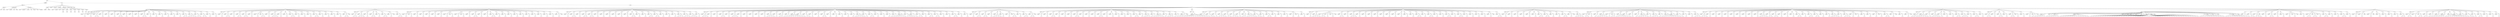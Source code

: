 digraph Tree {
	"t0" [label = "TEI"];
	"t1" [label = "teiHeader"];
	"t2" [label = "fileDesc"];
	"t3" [label = "titleStmt"];
	"t4" [label = "title"];
	"t5" [label = "author"];
	"t6" [label = "publicationStmt"];
	"t7" [label = "editor"];
	"t8" [label = "publisher"];
	"t9" [label = "idno"];
	"t10" [label = "rights"];
	"t11" [label = "SourceDesc"];
	"t12" [label = "genre"];
	"t13" [label = "inspiration"];
	"t14" [label = "structure"];
	"t15" [label = "type"];
	"t16" [label = "periode"];
	"t17" [label = "taille"];
	"t18" [label = "permalien"];
	"t19" [label = "text"];
	"t20" [label = "front"];
	"t21" [label = "docTitle"];
	"t22" [label = "titlePart"];
	"t23" [label = "titlePart"];
	"t24" [label = "docDate"];
	"t25" [label = "docAuthor"];
	"t26" [label = "docImprint"];
	"t27" [label = "printer"];
	"t28" [label = "performance"];
	"t29" [label = "premiere"];
	"t30" [label = "castList"];
	"t31" [label = "head"];
	"t32" [label = "castItem"];
	"t33" [label = "role"];
	"t34" [label = "castItem"];
	"t35" [label = "role"];
	"t36" [label = "castItem"];
	"t37" [label = "role"];
	"t38" [label = "castItem"];
	"t39" [label = "role"];
	"t40" [label = "castItem"];
	"t41" [label = "role"];
	"t42" [label = "castItem"];
	"t43" [label = "role"];
	"t44" [label = "castItem"];
	"t45" [label = "role"];
	"t46" [label = "set"];
	"t47" [label = "note"];
	"t48" [label = "body"];
	"t49" [label = "div1"];
	"t50" [label = "head"];
	"t51" [label = "div2"];
	"t52" [label = "head"];
	"t53" [label = "stage"];
	"t54" [label = "sp"];
	"t55" [label = "speaker"];
	"t56" [label = "p"];
	"t57" [label = "s"];
	"t58" [label = "sp"];
	"t59" [label = "speaker"];
	"t60" [label = "p"];
	"t61" [label = "s"];
	"t62" [label = "sp"];
	"t63" [label = "speaker"];
	"t64" [label = "p"];
	"t65" [label = "s"];
	"t66" [label = "s"];
	"t67" [label = "sp"];
	"t68" [label = "speaker"];
	"t69" [label = "p"];
	"t70" [label = "s"];
	"t71" [label = "sp"];
	"t72" [label = "speaker"];
	"t73" [label = "p"];
	"t74" [label = "s"];
	"t75" [label = "sp"];
	"t76" [label = "speaker"];
	"t77" [label = "p"];
	"t78" [label = "s"];
	"t79" [label = "sp"];
	"t80" [label = "speaker"];
	"t81" [label = "p"];
	"t82" [label = "s"];
	"t83" [label = "s"];
	"t84" [label = "sp"];
	"t85" [label = "speaker"];
	"t86" [label = "p"];
	"t87" [label = "s"];
	"t88" [label = "sp"];
	"t89" [label = "speaker"];
	"t90" [label = "p"];
	"t91" [label = "s"];
	"t92" [label = "sp"];
	"t93" [label = "speaker"];
	"t94" [label = "p"];
	"t95" [label = "s"];
	"t96" [label = "sp"];
	"t97" [label = "speaker"];
	"t98" [label = "p"];
	"t99" [label = "s"];
	"t100" [label = "s"];
	"t101" [label = "sp"];
	"t102" [label = "speaker"];
	"t103" [label = "p"];
	"t104" [label = "s"];
	"t105" [label = "sp"];
	"t106" [label = "speaker"];
	"t107" [label = "p"];
	"t108" [label = "s"];
	"t109" [label = "sp"];
	"t110" [label = "speaker"];
	"t111" [label = "p"];
	"t112" [label = "s"];
	"t113" [label = "sp"];
	"t114" [label = "speaker"];
	"t115" [label = "p"];
	"t116" [label = "s"];
	"t117" [label = "sp"];
	"t118" [label = "speaker"];
	"t119" [label = "p"];
	"t120" [label = "s"];
	"t121" [label = "sp"];
	"t122" [label = "speaker"];
	"t123" [label = "p"];
	"t124" [label = "s"];
	"t125" [label = "sp"];
	"t126" [label = "speaker"];
	"t127" [label = "p"];
	"t128" [label = "s"];
	"t129" [label = "s"];
	"t130" [label = "sp"];
	"t131" [label = "speaker"];
	"t132" [label = "p"];
	"t133" [label = "s"];
	"t134" [label = "s"];
	"t135" [label = "s"];
	"t136" [label = "s"];
	"t137" [label = "sp"];
	"t138" [label = "speaker"];
	"t139" [label = "p"];
	"t140" [label = "s"];
	"t141" [label = "s"];
	"t142" [label = "sp"];
	"t143" [label = "speaker"];
	"t144" [label = "p"];
	"t145" [label = "s"];
	"t146" [label = "s"];
	"t147" [label = "sp"];
	"t148" [label = "speaker"];
	"t149" [label = "p"];
	"t150" [label = "s"];
	"t151" [label = "sp"];
	"t152" [label = "speaker"];
	"t153" [label = "p"];
	"t154" [label = "s"];
	"t155" [label = "div2"];
	"t156" [label = "head"];
	"t157" [label = "sp"];
	"t158" [label = "speaker"];
	"t159" [label = "p"];
	"t160" [label = "s"];
	"t161" [label = "sp"];
	"t162" [label = "speaker"];
	"t163" [label = "p"];
	"t164" [label = "s"];
	"t165" [label = "s"];
	"t166" [label = "sp"];
	"t167" [label = "speaker"];
	"t168" [label = "p"];
	"t169" [label = "s"];
	"t170" [label = "sp"];
	"t171" [label = "speaker"];
	"t172" [label = "p"];
	"t173" [label = "s"];
	"t174" [label = "s"];
	"t175" [label = "sp"];
	"t176" [label = "speaker"];
	"t177" [label = "p"];
	"t178" [label = "s"];
	"t179" [label = "s"];
	"t180" [label = "sp"];
	"t181" [label = "speaker"];
	"t182" [label = "p"];
	"t183" [label = "s"];
	"t184" [label = "sp"];
	"t185" [label = "speaker"];
	"t186" [label = "p"];
	"t187" [label = "s"];
	"t188" [label = "stage"];
	"t189" [label = "p"];
	"t190" [label = "s"];
	"t191" [label = "s"];
	"t192" [label = "sp"];
	"t193" [label = "speaker"];
	"t194" [label = "p"];
	"t195" [label = "s"];
	"t196" [label = "sp"];
	"t197" [label = "speaker"];
	"t198" [label = "p"];
	"t199" [label = "s"];
	"t200" [label = "s"];
	"t201" [label = "s"];
	"t202" [label = "sp"];
	"t203" [label = "speaker"];
	"t204" [label = "p"];
	"t205" [label = "s"];
	"t206" [label = "sp"];
	"t207" [label = "speaker"];
	"t208" [label = "p"];
	"t209" [label = "s"];
	"t210" [label = "sp"];
	"t211" [label = "speaker"];
	"t212" [label = "p"];
	"t213" [label = "s"];
	"t214" [label = "s"];
	"t215" [label = "sp"];
	"t216" [label = "speaker"];
	"t217" [label = "p"];
	"t218" [label = "s"];
	"t219" [label = "sp"];
	"t220" [label = "speaker"];
	"t221" [label = "p"];
	"t222" [label = "s"];
	"t223" [label = "sp"];
	"t224" [label = "speaker"];
	"t225" [label = "p"];
	"t226" [label = "s"];
	"t227" [label = "sp"];
	"t228" [label = "speaker"];
	"t229" [label = "p"];
	"t230" [label = "s"];
	"t231" [label = "s"];
	"t232" [label = "sp"];
	"t233" [label = "speaker"];
	"t234" [label = "p"];
	"t235" [label = "s"];
	"t236" [label = "sp"];
	"t237" [label = "speaker"];
	"t238" [label = "p"];
	"t239" [label = "s"];
	"t240" [label = "sp"];
	"t241" [label = "speaker"];
	"t242" [label = "p"];
	"t243" [label = "s"];
	"t244" [label = "sp"];
	"t245" [label = "speaker"];
	"t246" [label = "p"];
	"t247" [label = "s"];
	"t248" [label = "sp"];
	"t249" [label = "speaker"];
	"t250" [label = "p"];
	"t251" [label = "s"];
	"t252" [label = "s"];
	"t253" [label = "stage"];
	"t254" [label = "div2"];
	"t255" [label = "head"];
	"t256" [label = "sp"];
	"t257" [label = "speaker"];
	"t258" [label = "p"];
	"t259" [label = "s"];
	"t260" [label = "s"];
	"t261" [label = "sp"];
	"t262" [label = "speaker"];
	"t263" [label = "p"];
	"t264" [label = "s"];
	"t265" [label = "s"];
	"t266" [label = "s"];
	"t267" [label = "sp"];
	"t268" [label = "speaker"];
	"t269" [label = "p"];
	"t270" [label = "s"];
	"t271" [label = "sp"];
	"t272" [label = "speaker"];
	"t273" [label = "p"];
	"t274" [label = "s"];
	"t275" [label = "s"];
	"t276" [label = "sp"];
	"t277" [label = "speaker"];
	"t278" [label = "p"];
	"t279" [label = "s"];
	"t280" [label = "sp"];
	"t281" [label = "speaker"];
	"t282" [label = "p"];
	"t283" [label = "s"];
	"t284" [label = "s"];
	"t285" [label = "sp"];
	"t286" [label = "speaker"];
	"t287" [label = "p"];
	"t288" [label = "s"];
	"t289" [label = "stage"];
	"t290" [label = "sp"];
	"t291" [label = "speaker"];
	"t292" [label = "p"];
	"t293" [label = "s"];
	"t294" [label = "s"];
	"t295" [label = "div2"];
	"t296" [label = "head"];
	"t297" [label = "sp"];
	"t298" [label = "speaker"];
	"t299" [label = "p"];
	"t300" [label = "s"];
	"t301" [label = "stage"];
	"t302" [label = "p"];
	"t303" [label = "s"];
	"t304" [label = "sp"];
	"t305" [label = "speaker"];
	"t306" [label = "p"];
	"t307" [label = "s"];
	"t308" [label = "sp"];
	"t309" [label = "speaker"];
	"t310" [label = "p"];
	"t311" [label = "s"];
	"t312" [label = "sp"];
	"t313" [label = "speaker"];
	"t314" [label = "p"];
	"t315" [label = "s"];
	"t316" [label = "sp"];
	"t317" [label = "speaker"];
	"t318" [label = "p"];
	"t319" [label = "s"];
	"t320" [label = "sp"];
	"t321" [label = "speaker"];
	"t322" [label = "p"];
	"t323" [label = "s"];
	"t324" [label = "sp"];
	"t325" [label = "speaker"];
	"t326" [label = "p"];
	"t327" [label = "s"];
	"t328" [label = "stage"];
	"t329" [label = "p"];
	"t330" [label = "s"];
	"t331" [label = "sp"];
	"t332" [label = "speaker"];
	"t333" [label = "p"];
	"t334" [label = "s"];
	"t335" [label = "stage"];
	"t336" [label = "p"];
	"t337" [label = "s"];
	"t338" [label = "sp"];
	"t339" [label = "speaker"];
	"t340" [label = "p"];
	"t341" [label = "s"];
	"t342" [label = "sp"];
	"t343" [label = "speaker"];
	"t344" [label = "p"];
	"t345" [label = "s"];
	"t346" [label = "s"];
	"t347" [label = "sp"];
	"t348" [label = "speaker"];
	"t349" [label = "p"];
	"t350" [label = "s"];
	"t351" [label = "sp"];
	"t352" [label = "speaker"];
	"t353" [label = "p"];
	"t354" [label = "s"];
	"t355" [label = "sp"];
	"t356" [label = "speaker"];
	"t357" [label = "p"];
	"t358" [label = "s"];
	"t359" [label = "s"];
	"t360" [label = "sp"];
	"t361" [label = "speaker"];
	"t362" [label = "p"];
	"t363" [label = "s"];
	"t364" [label = "sp"];
	"t365" [label = "speaker"];
	"t366" [label = "p"];
	"t367" [label = "s"];
	"t368" [label = "sp"];
	"t369" [label = "speaker"];
	"t370" [label = "p"];
	"t371" [label = "s"];
	"t372" [label = "sp"];
	"t373" [label = "speaker"];
	"t374" [label = "p"];
	"t375" [label = "s"];
	"t376" [label = "sp"];
	"t377" [label = "speaker"];
	"t378" [label = "p"];
	"t379" [label = "s"];
	"t380" [label = "sp"];
	"t381" [label = "speaker"];
	"t382" [label = "p"];
	"t383" [label = "s"];
	"t384" [label = "sp"];
	"t385" [label = "speaker"];
	"t386" [label = "p"];
	"t387" [label = "s"];
	"t388" [label = "sp"];
	"t389" [label = "speaker"];
	"t390" [label = "p"];
	"t391" [label = "s"];
	"t392" [label = "sp"];
	"t393" [label = "speaker"];
	"t394" [label = "p"];
	"t395" [label = "s"];
	"t396" [label = "sp"];
	"t397" [label = "speaker"];
	"t398" [label = "p"];
	"t399" [label = "s"];
	"t400" [label = "sp"];
	"t401" [label = "speaker"];
	"t402" [label = "p"];
	"t403" [label = "s"];
	"t404" [label = "stage"];
	"t405" [label = "div2"];
	"t406" [label = "head"];
	"t407" [label = "sp"];
	"t408" [label = "speaker"];
	"t409" [label = "p"];
	"t410" [label = "s"];
	"t411" [label = "sp"];
	"t412" [label = "speaker"];
	"t413" [label = "p"];
	"t414" [label = "s"];
	"t415" [label = "s"];
	"t416" [label = "sp"];
	"t417" [label = "speaker"];
	"t418" [label = "p"];
	"t419" [label = "s"];
	"t420" [label = "sp"];
	"t421" [label = "speaker"];
	"t422" [label = "p"];
	"t423" [label = "s"];
	"t424" [label = "s"];
	"t425" [label = "sp"];
	"t426" [label = "speaker"];
	"t427" [label = "p"];
	"t428" [label = "s"];
	"t429" [label = "s"];
	"t430" [label = "sp"];
	"t431" [label = "speaker"];
	"t432" [label = "p"];
	"t433" [label = "s"];
	"t434" [label = "sp"];
	"t435" [label = "speaker"];
	"t436" [label = "p"];
	"t437" [label = "s"];
	"t438" [label = "sp"];
	"t439" [label = "speaker"];
	"t440" [label = "p"];
	"t441" [label = "s"];
	"t442" [label = "sp"];
	"t443" [label = "speaker"];
	"t444" [label = "p"];
	"t445" [label = "s"];
	"t446" [label = "sp"];
	"t447" [label = "speaker"];
	"t448" [label = "p"];
	"t449" [label = "s"];
	"t450" [label = "sp"];
	"t451" [label = "speaker"];
	"t452" [label = "p"];
	"t453" [label = "s"];
	"t454" [label = "sp"];
	"t455" [label = "speaker"];
	"t456" [label = "p"];
	"t457" [label = "s"];
	"t458" [label = "s"];
	"t459" [label = "sp"];
	"t460" [label = "speaker"];
	"t461" [label = "p"];
	"t462" [label = "s"];
	"t463" [label = "sp"];
	"t464" [label = "speaker"];
	"t465" [label = "p"];
	"t466" [label = "s"];
	"t467" [label = "sp"];
	"t468" [label = "speaker"];
	"t469" [label = "p"];
	"t470" [label = "s"];
	"t471" [label = "s"];
	"t472" [label = "sp"];
	"t473" [label = "speaker"];
	"t474" [label = "p"];
	"t475" [label = "s"];
	"t476" [label = "s"];
	"t477" [label = "sp"];
	"t478" [label = "speaker"];
	"t479" [label = "p"];
	"t480" [label = "s"];
	"t481" [label = "sp"];
	"t482" [label = "speaker"];
	"t483" [label = "p"];
	"t484" [label = "s"];
	"t485" [label = "sp"];
	"t486" [label = "speaker"];
	"t487" [label = "p"];
	"t488" [label = "s"];
	"t489" [label = "sp"];
	"t490" [label = "speaker"];
	"t491" [label = "p"];
	"t492" [label = "s"];
	"t493" [label = "s"];
	"t494" [label = "s"];
	"t495" [label = "sp"];
	"t496" [label = "speaker"];
	"t497" [label = "p"];
	"t498" [label = "s"];
	"t499" [label = "s"];
	"t500" [label = "s"];
	"t501" [label = "sp"];
	"t502" [label = "speaker"];
	"t503" [label = "p"];
	"t504" [label = "s"];
	"t505" [label = "s"];
	"t506" [label = "s"];
	"t507" [label = "sp"];
	"t508" [label = "speaker"];
	"t509" [label = "p"];
	"t510" [label = "s"];
	"t511" [label = "div2"];
	"t512" [label = "head"];
	"t513" [label = "sp"];
	"t514" [label = "speaker"];
	"t515" [label = "p"];
	"t516" [label = "s"];
	"t517" [label = "s"];
	"t518" [label = "s"];
	"t519" [label = "sp"];
	"t520" [label = "speaker"];
	"t521" [label = "p"];
	"t522" [label = "s"];
	"t523" [label = "sp"];
	"t524" [label = "speaker"];
	"t525" [label = "p"];
	"t526" [label = "s"];
	"t527" [label = "sp"];
	"t528" [label = "speaker"];
	"t529" [label = "p"];
	"t530" [label = "s"];
	"t531" [label = "s"];
	"t532" [label = "sp"];
	"t533" [label = "speaker"];
	"t534" [label = "p"];
	"t535" [label = "s"];
	"t536" [label = "sp"];
	"t537" [label = "speaker"];
	"t538" [label = "p"];
	"t539" [label = "s"];
	"t540" [label = "s"];
	"t541" [label = "s"];
	"t542" [label = "sp"];
	"t543" [label = "speaker"];
	"t544" [label = "p"];
	"t545" [label = "s"];
	"t546" [label = "sp"];
	"t547" [label = "speaker"];
	"t548" [label = "p"];
	"t549" [label = "s"];
	"t550" [label = "sp"];
	"t551" [label = "speaker"];
	"t552" [label = "p"];
	"t553" [label = "s"];
	"t554" [label = "sp"];
	"t555" [label = "speaker"];
	"t556" [label = "p"];
	"t557" [label = "s"];
	"t558" [label = "sp"];
	"t559" [label = "speaker"];
	"t560" [label = "p"];
	"t561" [label = "s"];
	"t562" [label = "sp"];
	"t563" [label = "speaker"];
	"t564" [label = "p"];
	"t565" [label = "s"];
	"t566" [label = "s"];
	"t567" [label = "s"];
	"t568" [label = "s"];
	"t569" [label = "sp"];
	"t570" [label = "speaker"];
	"t571" [label = "p"];
	"t572" [label = "s"];
	"t573" [label = "sp"];
	"t574" [label = "speaker"];
	"t575" [label = "p"];
	"t576" [label = "s"];
	"t577" [label = "s"];
	"t578" [label = "sp"];
	"t579" [label = "speaker"];
	"t580" [label = "p"];
	"t581" [label = "s"];
	"t582" [label = "sp"];
	"t583" [label = "speaker"];
	"t584" [label = "p"];
	"t585" [label = "s"];
	"t586" [label = "s"];
	"t587" [label = "s"];
	"t588" [label = "s"];
	"t589" [label = "s"];
	"t590" [label = "s"];
	"t591" [label = "s"];
	"t592" [label = "s"];
	"t593" [label = "sp"];
	"t594" [label = "speaker"];
	"t595" [label = "p"];
	"t596" [label = "s"];
	"t597" [label = "sp"];
	"t598" [label = "speaker"];
	"t599" [label = "p"];
	"t600" [label = "s"];
	"t601" [label = "s"];
	"t602" [label = "sp"];
	"t603" [label = "speaker"];
	"t604" [label = "p"];
	"t605" [label = "s"];
	"t606" [label = "sp"];
	"t607" [label = "speaker"];
	"t608" [label = "p"];
	"t609" [label = "s"];
	"t610" [label = "sp"];
	"t611" [label = "speaker"];
	"t612" [label = "p"];
	"t613" [label = "s"];
	"t614" [label = "s"];
	"t615" [label = "sp"];
	"t616" [label = "speaker"];
	"t617" [label = "p"];
	"t618" [label = "s"];
	"t619" [label = "sp"];
	"t620" [label = "speaker"];
	"t621" [label = "p"];
	"t622" [label = "s"];
	"t623" [label = "sp"];
	"t624" [label = "speaker"];
	"t625" [label = "p"];
	"t626" [label = "s"];
	"t627" [label = "sp"];
	"t628" [label = "speaker"];
	"t629" [label = "p"];
	"t630" [label = "s"];
	"t631" [label = "sp"];
	"t632" [label = "speaker"];
	"t633" [label = "p"];
	"t634" [label = "s"];
	"t635" [label = "sp"];
	"t636" [label = "speaker"];
	"t637" [label = "p"];
	"t638" [label = "s"];
	"t639" [label = "s"];
	"t640" [label = "s"];
	"t641" [label = "s"];
	"t642" [label = "s"];
	"t643" [label = "sp"];
	"t644" [label = "speaker"];
	"t645" [label = "p"];
	"t646" [label = "s"];
	"t647" [label = "sp"];
	"t648" [label = "speaker"];
	"t649" [label = "p"];
	"t650" [label = "s"];
	"t651" [label = "s"];
	"t652" [label = "sp"];
	"t653" [label = "speaker"];
	"t654" [label = "p"];
	"t655" [label = "s"];
	"t656" [label = "sp"];
	"t657" [label = "speaker"];
	"t658" [label = "p"];
	"t659" [label = "s"];
	"t660" [label = "sp"];
	"t661" [label = "speaker"];
	"t662" [label = "p"];
	"t663" [label = "s"];
	"t664" [label = "sp"];
	"t665" [label = "speaker"];
	"t666" [label = "p"];
	"t667" [label = "s"];
	"t668" [label = "sp"];
	"t669" [label = "speaker"];
	"t670" [label = "p"];
	"t671" [label = "s"];
	"t672" [label = "s"];
	"t673" [label = "s"];
	"t674" [label = "s"];
	"t675" [label = "s"];
	"t676" [label = "s"];
	"t677" [label = "sp"];
	"t678" [label = "speaker"];
	"t679" [label = "p"];
	"t680" [label = "s"];
	"t681" [label = "s"];
	"t682" [label = "s"];
	"t683" [label = "s"];
	"t684" [label = "sp"];
	"t685" [label = "speaker"];
	"t686" [label = "p"];
	"t687" [label = "s"];
	"t688" [label = "sp"];
	"t689" [label = "speaker"];
	"t690" [label = "p"];
	"t691" [label = "s"];
	"t692" [label = "s"];
	"t693" [label = "sp"];
	"t694" [label = "speaker"];
	"t695" [label = "p"];
	"t696" [label = "s"];
	"t697" [label = "sp"];
	"t698" [label = "speaker"];
	"t699" [label = "p"];
	"t700" [label = "s"];
	"t701" [label = "s"];
	"t702" [label = "sp"];
	"t703" [label = "speaker"];
	"t704" [label = "p"];
	"t705" [label = "s"];
	"t706" [label = "s"];
	"t707" [label = "sp"];
	"t708" [label = "speaker"];
	"t709" [label = "p"];
	"t710" [label = "s"];
	"t711" [label = "sp"];
	"t712" [label = "speaker"];
	"t713" [label = "p"];
	"t714" [label = "s"];
	"t715" [label = "sp"];
	"t716" [label = "speaker"];
	"t717" [label = "p"];
	"t718" [label = "s"];
	"t719" [label = "s"];
	"t720" [label = "sp"];
	"t721" [label = "speaker"];
	"t722" [label = "p"];
	"t723" [label = "s"];
	"t724" [label = "sp"];
	"t725" [label = "speaker"];
	"t726" [label = "p"];
	"t727" [label = "s"];
	"t728" [label = "div2"];
	"t729" [label = "head"];
	"t730" [label = "sp"];
	"t731" [label = "speaker"];
	"t732" [label = "p"];
	"t733" [label = "s"];
	"t734" [label = "sp"];
	"t735" [label = "speaker"];
	"t736" [label = "p"];
	"t737" [label = "s"];
	"t738" [label = "s"];
	"t739" [label = "sp"];
	"t740" [label = "speaker"];
	"t741" [label = "p"];
	"t742" [label = "s"];
	"t743" [label = "s"];
	"t744" [label = "sp"];
	"t745" [label = "speaker"];
	"t746" [label = "p"];
	"t747" [label = "s"];
	"t748" [label = "sp"];
	"t749" [label = "speaker"];
	"t750" [label = "p"];
	"t751" [label = "s"];
	"t752" [label = "s"];
	"t753" [label = "s"];
	"t754" [label = "s"];
	"t755" [label = "sp"];
	"t756" [label = "speaker"];
	"t757" [label = "p"];
	"t758" [label = "s"];
	"t759" [label = "sp"];
	"t760" [label = "speaker"];
	"t761" [label = "p"];
	"t762" [label = "s"];
	"t763" [label = "stage"];
	"t764" [label = "p"];
	"t765" [label = "s"];
	"t766" [label = "s"];
	"t767" [label = "sp"];
	"t768" [label = "speaker"];
	"t769" [label = "p"];
	"t770" [label = "s"];
	"t771" [label = "sp"];
	"t772" [label = "speaker"];
	"t773" [label = "p"];
	"t774" [label = "s"];
	"t775" [label = "s"];
	"t776" [label = "sp"];
	"t777" [label = "speaker"];
	"t778" [label = "p"];
	"t779" [label = "s"];
	"t780" [label = "s"];
	"t781" [label = "stage"];
	"t782" [label = "div2"];
	"t783" [label = "head"];
	"t784" [label = "sp"];
	"t785" [label = "speaker"];
	"t786" [label = "p"];
	"t787" [label = "s"];
	"t788" [label = "sp"];
	"t789" [label = "speaker"];
	"t790" [label = "p"];
	"t791" [label = "s"];
	"t792" [label = "sp"];
	"t793" [label = "speaker"];
	"t794" [label = "p"];
	"t795" [label = "s"];
	"t796" [label = "s"];
	"t797" [label = "sp"];
	"t798" [label = "speaker"];
	"t799" [label = "p"];
	"t800" [label = "s"];
	"t801" [label = "sp"];
	"t802" [label = "speaker"];
	"t803" [label = "p"];
	"t804" [label = "s"];
	"t805" [label = "sp"];
	"t806" [label = "speaker"];
	"t807" [label = "p"];
	"t808" [label = "s"];
	"t809" [label = "sp"];
	"t810" [label = "speaker"];
	"t811" [label = "p"];
	"t812" [label = "s"];
	"t813" [label = "s"];
	"t814" [label = "sp"];
	"t815" [label = "speaker"];
	"t816" [label = "p"];
	"t817" [label = "s"];
	"t818" [label = "sp"];
	"t819" [label = "speaker"];
	"t820" [label = "p"];
	"t821" [label = "s"];
	"t822" [label = "sp"];
	"t823" [label = "speaker"];
	"t824" [label = "p"];
	"t825" [label = "s"];
	"t826" [label = "sp"];
	"t827" [label = "speaker"];
	"t828" [label = "p"];
	"t829" [label = "s"];
	"t830" [label = "s"];
	"t831" [label = "sp"];
	"t832" [label = "speaker"];
	"t833" [label = "p"];
	"t834" [label = "s"];
	"t835" [label = "sp"];
	"t836" [label = "speaker"];
	"t837" [label = "p"];
	"t838" [label = "s"];
	"t839" [label = "sp"];
	"t840" [label = "speaker"];
	"t841" [label = "p"];
	"t842" [label = "s"];
	"t843" [label = "sp"];
	"t844" [label = "speaker"];
	"t845" [label = "p"];
	"t846" [label = "s"];
	"t847" [label = "sp"];
	"t848" [label = "speaker"];
	"t849" [label = "p"];
	"t850" [label = "s"];
	"t851" [label = "sp"];
	"t852" [label = "speaker"];
	"t853" [label = "p"];
	"t854" [label = "s"];
	"t855" [label = "s"];
	"t856" [label = "sp"];
	"t857" [label = "speaker"];
	"t858" [label = "p"];
	"t859" [label = "s"];
	"t860" [label = "sp"];
	"t861" [label = "speaker"];
	"t862" [label = "p"];
	"t863" [label = "s"];
	"t864" [label = "s"];
	"t865" [label = "s"];
	"t866" [label = "sp"];
	"t867" [label = "speaker"];
	"t868" [label = "p"];
	"t869" [label = "s"];
	"t870" [label = "sp"];
	"t871" [label = "speaker"];
	"t872" [label = "p"];
	"t873" [label = "s"];
	"t874" [label = "s"];
	"t875" [label = "s"];
	"t876" [label = "s"];
	"t877" [label = "s"];
	"t878" [label = "sp"];
	"t879" [label = "speaker"];
	"t880" [label = "p"];
	"t881" [label = "s"];
	"t882" [label = "sp"];
	"t883" [label = "speaker"];
	"t884" [label = "p"];
	"t885" [label = "s"];
	"t886" [label = "s"];
	"t887" [label = "s"];
	"t888" [label = "sp"];
	"t889" [label = "speaker"];
	"t890" [label = "p"];
	"t891" [label = "s"];
	"t892" [label = "sp"];
	"t893" [label = "speaker"];
	"t894" [label = "p"];
	"t895" [label = "s"];
	"t896" [label = "s"];
	"t897" [label = "stage"];
	"t898" [label = "div2"];
	"t899" [label = "head"];
	"t900" [label = "sp"];
	"t901" [label = "speaker"];
	"t902" [label = "p"];
	"t903" [label = "s"];
	"t904" [label = "s"];
	"t905" [label = "s"];
	"t906" [label = "s"];
	"t907" [label = "s"];
	"t908" [label = "s"];
	"t909" [label = "s"];
	"t910" [label = "s"];
	"t911" [label = "s"];
	"t912" [label = "s"];
	"t913" [label = "s"];
	"t914" [label = "s"];
	"t915" [label = "div2"];
	"t916" [label = "head"];
	"t917" [label = "sp"];
	"t918" [label = "speaker"];
	"t919" [label = "p"];
	"t920" [label = "s"];
	"t921" [label = "sp"];
	"t922" [label = "speaker"];
	"t923" [label = "p"];
	"t924" [label = "s"];
	"t925" [label = "s"];
	"t926" [label = "sp"];
	"t927" [label = "speaker"];
	"t928" [label = "p"];
	"t929" [label = "s"];
	"t930" [label = "sp"];
	"t931" [label = "speaker"];
	"t932" [label = "p"];
	"t933" [label = "s"];
	"t934" [label = "s"];
	"t935" [label = "s"];
	"t936" [label = "s"];
	"t937" [label = "sp"];
	"t938" [label = "speaker"];
	"t939" [label = "p"];
	"t940" [label = "s"];
	"t941" [label = "s"];
	"t942" [label = "sp"];
	"t943" [label = "speaker"];
	"t944" [label = "p"];
	"t945" [label = "s"];
	"t946" [label = "s"];
	"t947" [label = "s"];
	"t948" [label = "sp"];
	"t949" [label = "speaker"];
	"t950" [label = "p"];
	"t951" [label = "s"];
	"t952" [label = "sp"];
	"t953" [label = "speaker"];
	"t954" [label = "p"];
	"t955" [label = "s"];
	"t956" [label = "s"];
	"t957" [label = "sp"];
	"t958" [label = "speaker"];
	"t959" [label = "p"];
	"t960" [label = "s"];
	"t961" [label = "s"];
	"t962" [label = "s"];
	"t963" [label = "s"];
	"t964" [label = "s"];
	"t965" [label = "sp"];
	"t966" [label = "speaker"];
	"t967" [label = "p"];
	"t968" [label = "s"];
	"t969" [label = "s"];
	"t970" [label = "sp"];
	"t971" [label = "speaker"];
	"t972" [label = "p"];
	"t973" [label = "s"];
	"t974" [label = "sp"];
	"t975" [label = "speaker"];
	"t976" [label = "p"];
	"t977" [label = "s"];
	"t978" [label = "s"];
	"t979" [label = "sp"];
	"t980" [label = "speaker"];
	"t981" [label = "p"];
	"t982" [label = "s"];
	"t983" [label = "sp"];
	"t984" [label = "speaker"];
	"t985" [label = "p"];
	"t986" [label = "s"];
	"t987" [label = "sp"];
	"t988" [label = "speaker"];
	"t989" [label = "p"];
	"t990" [label = "s"];
	"t991" [label = "sp"];
	"t992" [label = "speaker"];
	"t993" [label = "p"];
	"t994" [label = "s"];
	"t995" [label = "stage"];
	"t996" [label = "p"];
	"t997" [label = "s"];
	"t998" [label = "sp"];
	"t999" [label = "speaker"];
	"t1000" [label = "p"];
	"t1001" [label = "s"];
	"t1002" [label = "div2"];
	"t1003" [label = "head"];
	"t1004" [label = "sp"];
	"t1005" [label = "speaker"];
	"t1006" [label = "p"];
	"t1007" [label = "s"];
	"t1008" [label = "sp"];
	"t1009" [label = "speaker"];
	"t1010" [label = "p"];
	"t1011" [label = "s"];
	"t1012" [label = "s"];
	"t1013" [label = "s"];
	"t1014" [label = "s"];
	"t1015" [label = "sp"];
	"t1016" [label = "speaker"];
	"t1017" [label = "p"];
	"t1018" [label = "s"];
	"t1019" [label = "s"];
	"t1020" [label = "stage"];
	"t1021" [label = "p"];
	"t1022" [label = "s"];
	"t1023" [label = "stage"];
	"t1024" [label = "p"];
	"t1025" [label = "s"];
	"t1026" [label = "stage"];
	"t1027" [label = "sp"];
	"t1028" [label = "speaker"];
	"t1029" [label = "p"];
	"t1030" [label = "s"];
	"t1031" [label = "s"];
	"t1032" [label = "sp"];
	"t1033" [label = "speaker"];
	"t1034" [label = "p"];
	"t1035" [label = "s"];
	"t1036" [label = "sp"];
	"t1037" [label = "speaker"];
	"t1038" [label = "p"];
	"t1039" [label = "s"];
	"t1040" [label = "s"];
	"t1041" [label = "s"];
	"t1042" [label = "sp"];
	"t1043" [label = "speaker"];
	"t1044" [label = "p"];
	"t1045" [label = "s"];
	"t1046" [label = "sp"];
	"t1047" [label = "speaker"];
	"t1048" [label = "p"];
	"t1049" [label = "s"];
	"t1050" [label = "sp"];
	"t1051" [label = "speaker"];
	"t1052" [label = "p"];
	"t1053" [label = "s"];
	"t1054" [label = "sp"];
	"t1055" [label = "speaker"];
	"t1056" [label = "p"];
	"t1057" [label = "s"];
	"t1058" [label = "sp"];
	"t1059" [label = "speaker"];
	"t1060" [label = "p"];
	"t1061" [label = "s"];
	"t1062" [label = "sp"];
	"t1063" [label = "speaker"];
	"t1064" [label = "p"];
	"t1065" [label = "s"];
	"t1066" [label = "sp"];
	"t1067" [label = "speaker"];
	"t1068" [label = "p"];
	"t1069" [label = "s"];
	"t1070" [label = "sp"];
	"t1071" [label = "speaker"];
	"t1072" [label = "p"];
	"t1073" [label = "s"];
	"t1074" [label = "sp"];
	"t1075" [label = "speaker"];
	"t1076" [label = "p"];
	"t1077" [label = "s"];
	"t1078" [label = "sp"];
	"t1079" [label = "speaker"];
	"t1080" [label = "p"];
	"t1081" [label = "s"];
	"t1082" [label = "sp"];
	"t1083" [label = "speaker"];
	"t1084" [label = "p"];
	"t1085" [label = "s"];
	"t1086" [label = "s"];
	"t1087" [label = "sp"];
	"t1088" [label = "speaker"];
	"t1089" [label = "p"];
	"t1090" [label = "s"];
	"t1091" [label = "sp"];
	"t1092" [label = "speaker"];
	"t1093" [label = "p"];
	"t1094" [label = "s"];
	"t1095" [label = "s"];
	"t1096" [label = "sp"];
	"t1097" [label = "speaker"];
	"t1098" [label = "p"];
	"t1099" [label = "s"];
	"t1100" [label = "sp"];
	"t1101" [label = "speaker"];
	"t1102" [label = "p"];
	"t1103" [label = "s"];
	"t1104" [label = "sp"];
	"t1105" [label = "speaker"];
	"t1106" [label = "p"];
	"t1107" [label = "s"];
	"t1108" [label = "s"];
	"t1109" [label = "sp"];
	"t1110" [label = "speaker"];
	"t1111" [label = "p"];
	"t1112" [label = "s"];
	"t1113" [label = "sp"];
	"t1114" [label = "speaker"];
	"t1115" [label = "p"];
	"t1116" [label = "s"];
	"t1117" [label = "s"];
	"t1118" [label = "sp"];
	"t1119" [label = "speaker"];
	"t1120" [label = "p"];
	"t1121" [label = "s"];
	"t1122" [label = "sp"];
	"t1123" [label = "speaker"];
	"t1124" [label = "p"];
	"t1125" [label = "s"];
	"t1126" [label = "sp"];
	"t1127" [label = "speaker"];
	"t1128" [label = "p"];
	"t1129" [label = "s"];
	"t1130" [label = "sp"];
	"t1131" [label = "speaker"];
	"t1132" [label = "p"];
	"t1133" [label = "s"];
	"t1134" [label = "sp"];
	"t1135" [label = "speaker"];
	"t1136" [label = "p"];
	"t1137" [label = "s"];
	"t1138" [label = "stage"];
	"t1139" [label = "sp"];
	"t1140" [label = "speaker"];
	"t1141" [label = "p"];
	"t1142" [label = "s"];
	"t1143" [label = "s"];
	"t1144" [label = "div2"];
	"t1145" [label = "head"];
	"t1146" [label = "sp"];
	"t1147" [label = "speaker"];
	"t1148" [label = "p"];
	"t1149" [label = "s"];
	"t1150" [label = "sp"];
	"t1151" [label = "speaker"];
	"t1152" [label = "p"];
	"t1153" [label = "s"];
	"t1154" [label = "sp"];
	"t1155" [label = "speaker"];
	"t1156" [label = "p"];
	"t1157" [label = "s"];
	"t1158" [label = "sp"];
	"t1159" [label = "speaker"];
	"t1160" [label = "p"];
	"t1161" [label = "s"];
	"t1162" [label = "sp"];
	"t1163" [label = "speaker"];
	"t1164" [label = "p"];
	"t1165" [label = "s"];
	"t1166" [label = "sp"];
	"t1167" [label = "speaker"];
	"t1168" [label = "p"];
	"t1169" [label = "s"];
	"t1170" [label = "sp"];
	"t1171" [label = "speaker"];
	"t1172" [label = "p"];
	"t1173" [label = "s"];
	"t1174" [label = "s"];
	"t1175" [label = "sp"];
	"t1176" [label = "speaker"];
	"t1177" [label = "p"];
	"t1178" [label = "s"];
	"t1179" [label = "s"];
	"t1180" [label = "sp"];
	"t1181" [label = "speaker"];
	"t1182" [label = "p"];
	"t1183" [label = "s"];
	"t1184" [label = "sp"];
	"t1185" [label = "speaker"];
	"t1186" [label = "p"];
	"t1187" [label = "s"];
	"t1188" [label = "sp"];
	"t1189" [label = "speaker"];
	"t1190" [label = "p"];
	"t1191" [label = "s"];
	"t1192" [label = "s"];
	"t1193" [label = "sp"];
	"t1194" [label = "speaker"];
	"t1195" [label = "p"];
	"t1196" [label = "s"];
	"t1197" [label = "stage"];
	"t1198" [label = "sp"];
	"t1199" [label = "speaker"];
	"t1200" [label = "p"];
	"t1201" [label = "s"];
	"t1202" [label = "s"];
	"t1203" [label = "s"];
	"t1204" [label = "s"];
	"t1205" [label = "div2"];
	"t1206" [label = "head"];
	"t1207" [label = "sp"];
	"t1208" [label = "speaker"];
	"t1209" [label = "p"];
	"t1210" [label = "s"];
	"t1211" [label = "s"];
	"t1212" [label = "stage"];
	"t1213" [label = "p"];
	"t1214" [label = "s"];
	"t1215" [label = "sp"];
	"t1216" [label = "speaker"];
	"t1217" [label = "p"];
	"t1218" [label = "s"];
	"t1219" [label = "sp"];
	"t1220" [label = "speaker"];
	"t1221" [label = "p"];
	"t1222" [label = "s"];
	"t1223" [label = "s"];
	"t1224" [label = "s"];
	"t1225" [label = "s"];
	"t1226" [label = "s"];
	"t1227" [label = "sp"];
	"t1228" [label = "speaker"];
	"t1229" [label = "p"];
	"t1230" [label = "s"];
	"t1231" [label = "stage"];
	"t1232" [label = "p"];
	"t1233" [label = "s"];
	"t1234" [label = "s"];
	"t1235" [label = "sp"];
	"t1236" [label = "speaker"];
	"t1237" [label = "p"];
	"t1238" [label = "s"];
	"t1239" [label = "s"];
	"t1240" [label = "s"];
	"t1241" [label = "s"];
	"t1242" [label = "s"];
	"t1243" [label = "s"];
	"t1244" [label = "sp"];
	"t1245" [label = "speaker"];
	"t1246" [label = "p"];
	"t1247" [label = "s"];
	"t1248" [label = "sp"];
	"t1249" [label = "speaker"];
	"t1250" [label = "p"];
	"t1251" [label = "s"];
	"t1252" [label = "sp"];
	"t1253" [label = "speaker"];
	"t1254" [label = "p"];
	"t1255" [label = "s"];
	"t1256" [label = "sp"];
	"t1257" [label = "speaker"];
	"t1258" [label = "p"];
	"t1259" [label = "s"];
	"t1260" [label = "s"];
	"t1261" [label = "s"];
	"t1262" [label = "s"];
	"t1263" [label = "s"];
	"t1264" [label = "sp"];
	"t1265" [label = "speaker"];
	"t1266" [label = "p"];
	"t1267" [label = "s"];
	"t1268" [label = "sp"];
	"t1269" [label = "speaker"];
	"t1270" [label = "p"];
	"t1271" [label = "s"];
	"t1272" [label = "s"];
	"t1273" [label = "s"];
	"t1274" [label = "sp"];
	"t1275" [label = "speaker"];
	"t1276" [label = "p"];
	"t1277" [label = "s"];
	"t1278" [label = "sp"];
	"t1279" [label = "speaker"];
	"t1280" [label = "p"];
	"t1281" [label = "s"];
	"t1282" [label = "s"];
	"t1283" [label = "s"];
	"t1284" [label = "s"];
	"t1285" [label = "s"];
	"t1286" [label = "s"];
	"t1287" [label = "s"];
	"t1288" [label = "s"];
	"t1289" [label = "sp"];
	"t1290" [label = "speaker"];
	"t1291" [label = "p"];
	"t1292" [label = "s"];
	"t1293" [label = "sp"];
	"t1294" [label = "speaker"];
	"t1295" [label = "p"];
	"t1296" [label = "s"];
	"t1297" [label = "sp"];
	"t1298" [label = "speaker"];
	"t1299" [label = "p"];
	"t1300" [label = "s"];
	"t1301" [label = "sp"];
	"t1302" [label = "speaker"];
	"t1303" [label = "p"];
	"t1304" [label = "s"];
	"t1305" [label = "sp"];
	"t1306" [label = "speaker"];
	"t1307" [label = "p"];
	"t1308" [label = "s"];
	"t1309" [label = "s"];
	"t1310" [label = "s"];
	"t1311" [label = "div2"];
	"t1312" [label = "head"];
	"t1313" [label = "sp"];
	"t1314" [label = "speaker"];
	"t1315" [label = "p"];
	"t1316" [label = "s"];
	"t1317" [label = "s"];
	"t1318" [label = "s"];
	"t1319" [label = "sp"];
	"t1320" [label = "speaker"];
	"t1321" [label = "p"];
	"t1322" [label = "s"];
	"t1323" [label = "sp"];
	"t1324" [label = "speaker"];
	"t1325" [label = "p"];
	"t1326" [label = "s"];
	"t1327" [label = "sp"];
	"t1328" [label = "speaker"];
	"t1329" [label = "p"];
	"t1330" [label = "s"];
	"t1331" [label = "sp"];
	"t1332" [label = "speaker"];
	"t1333" [label = "p"];
	"t1334" [label = "s"];
	"t1335" [label = "sp"];
	"t1336" [label = "speaker"];
	"t1337" [label = "p"];
	"t1338" [label = "s"];
	"t1339" [label = "sp"];
	"t1340" [label = "speaker"];
	"t1341" [label = "p"];
	"t1342" [label = "s"];
	"t1343" [label = "sp"];
	"t1344" [label = "speaker"];
	"t1345" [label = "p"];
	"t1346" [label = "s"];
	"t1347" [label = "sp"];
	"t1348" [label = "speaker"];
	"t1349" [label = "p"];
	"t1350" [label = "s"];
	"t1351" [label = "sp"];
	"t1352" [label = "speaker"];
	"t1353" [label = "p"];
	"t1354" [label = "s"];
	"t1355" [label = "sp"];
	"t1356" [label = "speaker"];
	"t1357" [label = "p"];
	"t1358" [label = "s"];
	"t1359" [label = "s"];
	"t1360" [label = "s"];
	"t1361" [label = "s"];
	"t1362" [label = "sp"];
	"t1363" [label = "speaker"];
	"t1364" [label = "p"];
	"t1365" [label = "s"];
	"t1366" [label = "s"];
	"t1367" [label = "sp"];
	"t1368" [label = "speaker"];
	"t1369" [label = "p"];
	"t1370" [label = "s"];
	"t1371" [label = "s"];
	"t1372" [label = "sp"];
	"t1373" [label = "speaker"];
	"t1374" [label = "p"];
	"t1375" [label = "s"];
	"t1376" [label = "sp"];
	"t1377" [label = "speaker"];
	"t1378" [label = "p"];
	"t1379" [label = "s"];
	"t1380" [label = "sp"];
	"t1381" [label = "speaker"];
	"t1382" [label = "p"];
	"t1383" [label = "s"];
	"t1384" [label = "sp"];
	"t1385" [label = "speaker"];
	"t1386" [label = "p"];
	"t1387" [label = "s"];
	"t1388" [label = "s"];
	"t1389" [label = "sp"];
	"t1390" [label = "speaker"];
	"t1391" [label = "p"];
	"t1392" [label = "s"];
	"t1393" [label = "sp"];
	"t1394" [label = "speaker"];
	"t1395" [label = "p"];
	"t1396" [label = "s"];
	"t1397" [label = "s"];
	"t1398" [label = "sp"];
	"t1399" [label = "speaker"];
	"t1400" [label = "p"];
	"t1401" [label = "s"];
	"t1402" [label = "s"];
	"t1403" [label = "sp"];
	"t1404" [label = "speaker"];
	"t1405" [label = "p"];
	"t1406" [label = "s"];
	"t1407" [label = "sp"];
	"t1408" [label = "speaker"];
	"t1409" [label = "p"];
	"t1410" [label = "s"];
	"t1411" [label = "sp"];
	"t1412" [label = "speaker"];
	"t1413" [label = "p"];
	"t1414" [label = "s"];
	"t1415" [label = "s"];
	"t1416" [label = "s"];
	"t1417" [label = "s"];
	"t1418" [label = "sp"];
	"t1419" [label = "speaker"];
	"t1420" [label = "p"];
	"t1421" [label = "s"];
	"t1422" [label = "sp"];
	"t1423" [label = "speaker"];
	"t1424" [label = "p"];
	"t1425" [label = "s"];
	"t1426" [label = "s"];
	"t1427" [label = "s"];
	"t1428" [label = "sp"];
	"t1429" [label = "speaker"];
	"t1430" [label = "p"];
	"t1431" [label = "s"];
	"t1432" [label = "stage"];
	"t1433" [label = "p"];
	"t1434" [label = "s"];
	"t1435" [label = "sp"];
	"t1436" [label = "speaker"];
	"t1437" [label = "p"];
	"t1438" [label = "s"];
	"t1439" [label = "sp"];
	"t1440" [label = "speaker"];
	"t1441" [label = "p"];
	"t1442" [label = "s"];
	"t1443" [label = "sp"];
	"t1444" [label = "speaker"];
	"t1445" [label = "p"];
	"t1446" [label = "s"];
	"t1447" [label = "stage"];
	"t1448" [label = "p"];
	"t1449" [label = "s"];
	"t1450" [label = "sp"];
	"t1451" [label = "speaker"];
	"t1452" [label = "p"];
	"t1453" [label = "s"];
	"t1454" [label = "s"];
	"t1455" [label = "sp"];
	"t1456" [label = "speaker"];
	"t1457" [label = "p"];
	"t1458" [label = "s"];
	"t1459" [label = "stage"];
	"t1460" [label = "sp"];
	"t1461" [label = "speaker"];
	"t1462" [label = "p"];
	"t1463" [label = "s"];
	"t1464" [label = "sp"];
	"t1465" [label = "speaker"];
	"t1466" [label = "p"];
	"t1467" [label = "s"];
	"t1468" [label = "stage"];
	"t1469" [label = "div2"];
	"t1470" [label = "head"];
	"t1471" [label = "sp"];
	"t1472" [label = "speaker"];
	"t1473" [label = "p"];
	"t1474" [label = "s"];
	"t1475" [label = "s"];
	"t1476" [label = "sp"];
	"t1477" [label = "speaker"];
	"t1478" [label = "p"];
	"t1479" [label = "s"];
	"t1480" [label = "s"];
	"t1481" [label = "s"];
	"t1482" [label = "s"];
	"t1483" [label = "s"];
	"t1484" [label = "s"];
	"t1485" [label = "sp"];
	"t1486" [label = "speaker"];
	"t1487" [label = "p"];
	"t1488" [label = "s"];
	"t1489" [label = "sp"];
	"t1490" [label = "speaker"];
	"t1491" [label = "p"];
	"t1492" [label = "s"];
	"t1493" [label = "s"];
	"t1494" [label = "s"];
	"t1495" [label = "s"];
	"t1496" [label = "sp"];
	"t1497" [label = "speaker"];
	"t1498" [label = "p"];
	"t1499" [label = "s"];
	"t1500" [label = "sp"];
	"t1501" [label = "speaker"];
	"t1502" [label = "p"];
	"t1503" [label = "s"];
	"t1504" [label = "sp"];
	"t1505" [label = "speaker"];
	"t1506" [label = "p"];
	"t1507" [label = "s"];
	"t1508" [label = "sp"];
	"t1509" [label = "speaker"];
	"t1510" [label = "p"];
	"t1511" [label = "s"];
	"t1512" [label = "s"];
	"t1513" [label = "sp"];
	"t1514" [label = "speaker"];
	"t1515" [label = "p"];
	"t1516" [label = "s"];
	"t1517" [label = "s"];
	"t1518" [label = "s"];
	"t1519" [label = "sp"];
	"t1520" [label = "speaker"];
	"t1521" [label = "p"];
	"t1522" [label = "s"];
	"t1523" [label = "sp"];
	"t1524" [label = "speaker"];
	"t1525" [label = "p"];
	"t1526" [label = "s"];
	"t1527" [label = "s"];
	"t1528" [label = "sp"];
	"t1529" [label = "speaker"];
	"t1530" [label = "p"];
	"t1531" [label = "s"];
	"t1532" [label = "div2"];
	"t1533" [label = "head"];
	"t1534" [label = "sp"];
	"t1535" [label = "speaker"];
	"t1536" [label = "p"];
	"t1537" [label = "s"];
	"t1538" [label = "s"];
	"t1539" [label = "sp"];
	"t1540" [label = "speaker"];
	"t1541" [label = "p"];
	"t1542" [label = "s"];
	"t1543" [label = "sp"];
	"t1544" [label = "speaker"];
	"t1545" [label = "p"];
	"t1546" [label = "s"];
	"t1547" [label = "s"];
	"t1548" [label = "sp"];
	"t1549" [label = "speaker"];
	"t1550" [label = "p"];
	"t1551" [label = "s"];
	"t1552" [label = "sp"];
	"t1553" [label = "speaker"];
	"t1554" [label = "p"];
	"t1555" [label = "s"];
	"t1556" [label = "s"];
	"t1557" [label = "stage"];
	"t1558" [label = "p"];
	"t1559" [label = "s"];
	"t1560" [label = "sp"];
	"t1561" [label = "speaker"];
	"t1562" [label = "p"];
	"t1563" [label = "s"];
	"t1564" [label = "sp"];
	"t1565" [label = "speaker"];
	"t1566" [label = "p"];
	"t1567" [label = "s"];
	"t1568" [label = "stage"];
	"t1569" [label = "p"];
	"t1570" [label = "s"];
	"t1571" [label = "stage"];
	"t1572" [label = "div2"];
	"t1573" [label = "head"];
	"t1574" [label = "sp"];
	"t1575" [label = "speaker"];
	"t1576" [label = "p"];
	"t1577" [label = "s"];
	"t1578" [label = "s"];
	"t1579" [label = "s"];
	"t1580" [label = "s"];
	"t1581" [label = "s"];
	"t1582" [label = "stage"];
	"t1583" [label = "p"];
	"t1584" [label = "s"];
	"t1585" [label = "stage"];
	"t1586" [label = "p"];
	"t1587" [label = "s"];
	"t1588" [label = "s"];
	"t1589" [label = "s"];
	"t1590" [label = "s"];
	"t1591" [label = "s"];
	"t1592" [label = "stage"];
	"t1593" [label = "p"];
	"t1594" [label = "s"];
	"t1595" [label = "s"];
	"t1596" [label = "s"];
	"t1597" [label = "s"];
	"t1598" [label = "s"];
	"t1599" [label = "s"];
	"t1600" [label = "s"];
	"t1601" [label = "s"];
	"t1602" [label = "s"];
	"t1603" [label = "s"];
	"t1604" [label = "s"];
	"t1605" [label = "s"];
	"t1606" [label = "s"];
	"t1607" [label = "stage"];
	"t1608" [label = "p"];
	"t1609" [label = "s"];
	"t1610" [label = "stage"];
	"t1611" [label = "stage"];
	"t1612" [label = "p"];
	"t1613" [label = "s"];
	"t1614" [label = "stage"];
	"t1615" [label = "p"];
	"t1616" [label = "s"];
	"t1617" [label = "s"];
	"t1618" [label = "stage"];
	"t1619" [label = "p"];
	"t1620" [label = "s"];
	"t1621" [label = "stage"];
	"t1622" [label = "p"];
	"t1623" [label = "s"];
	"t1624" [label = "s"];
	"t1625" [label = "s"];
	"t1626" [label = "s"];
	"t1627" [label = "s"];
	"t1628" [label = "s"];
	"t1629" [label = "s"];
	"t1630" [label = "s"];
	"t1631" [label = "s"];
	"t1632" [label = "s"];
	"t1633" [label = "s"];
	"t1634" [label = "s"];
	"t1635" [label = "s"];
	"t1636" [label = "s"];
	"t1637" [label = "s"];
	"t1638" [label = "s"];
	"t1639" [label = "s"];
	"t1640" [label = "s"];
	"t1641" [label = "s"];
	"t1642" [label = "s"];
	"t1643" [label = "s"];
	"t1644" [label = "s"];
	"t1645" [label = "s"];
	"t1646" [label = "s"];
	"t1647" [label = "s"];
	"t1648" [label = "s"];
	"t1649" [label = "s"];
	"t1650" [label = "s"];
	"t1651" [label = "s"];
	"t1652" [label = "s"];
	"t1653" [label = "s"];
	"t1654" [label = "s"];
	"t1655" [label = "s"];
	"t1656" [label = "s"];
	"t1657" [label = "s"];
	"t1658" [label = "s"];
	"t1659" [label = "s"];
	"t1660" [label = "s"];
	"t1661" [label = "s"];
	"t1662" [label = "s"];
	"t1663" [label = "s"];
	"t1664" [label = "s"];
	"t1665" [label = "stage"];
	"t1666" [label = "stage"];
	"t1667" [label = "p"];
	"t1668" [label = "s"];
	"t1669" [label = "s"];
	"t1670" [label = "s"];
	"t1671" [label = "s"];
	"t1672" [label = "s"];
	"t1673" [label = "s"];
	"t1674" [label = "s"];
	"t1675" [label = "s"];
	"t1676" [label = "stage"];
	"t1677" [label = "p"];
	"t1678" [label = "s"];
	"t1679" [label = "s"];
	"t1680" [label = "stage"];
	"t1681" [label = "p"];
	"t1682" [label = "s"];
	"t1683" [label = "stage"];
	"t1684" [label = "p"];
	"t1685" [label = "s"];
	"t1686" [label = "s"];
	"t1687" [label = "s"];
	"t1688" [label = "s"];
	"t1689" [label = "s"];
	"t1690" [label = "s"];
	"t1691" [label = "s"];
	"t1692" [label = "s"];
	"t1693" [label = "s"];
	"t1694" [label = "stage"];
	"t1695" [label = "p"];
	"t1696" [label = "s"];
	"t1697" [label = "stage"];
	"t1698" [label = "sp"];
	"t1699" [label = "speaker"];
	"t1700" [label = "p"];
	"t1701" [label = "s"];
	"t1702" [label = "sp"];
	"t1703" [label = "speaker"];
	"t1704" [label = "p"];
	"t1705" [label = "s"];
	"t1706" [label = "s"];
	"t1707" [label = "sp"];
	"t1708" [label = "speaker"];
	"t1709" [label = "p"];
	"t1710" [label = "s"];
	"t1711" [label = "s"];
	"t1712" [label = "s"];
	"t1713" [label = "stage"];
	"t1714" [label = "sp"];
	"t1715" [label = "speaker"];
	"t1716" [label = "p"];
	"t1717" [label = "s"];
	"t1718" [label = "sp"];
	"t1719" [label = "speaker"];
	"t1720" [label = "p"];
	"t1721" [label = "s"];
	"t1722" [label = "s"];
	"t1723" [label = "sp"];
	"t1724" [label = "speaker"];
	"t1725" [label = "p"];
	"t1726" [label = "s"];
	"t1727" [label = "sp"];
	"t1728" [label = "speaker"];
	"t1729" [label = "p"];
	"t1730" [label = "s"];
	"t1731" [label = "sp"];
	"t1732" [label = "speaker"];
	"t1733" [label = "p"];
	"t1734" [label = "s"];
	"t1735" [label = "stage"];
	"t1736" [label = "p"];
	"t1737" [label = "s"];
	"t1738" [label = "stage"];
	"t1739" [label = "sp"];
	"t1740" [label = "speaker"];
	"t1741" [label = "p"];
	"t1742" [label = "s"];
	"t1743" [label = "sp"];
	"t1744" [label = "speaker"];
	"t1745" [label = "p"];
	"t1746" [label = "s"];
	"t1747" [label = "s"];
	"t1748" [label = "stage"];
	"t1749" [label = "p"];
	"t1750" [label = "s"];
	"t1751" [label = "s"];
	"t1752" [label = "stage"];
	"t1753" [label = "p"];
	"t1754" [label = "s"];
	"t1755" [label = "sp"];
	"t1756" [label = "speaker"];
	"t1757" [label = "p"];
	"t1758" [label = "s"];
	"t1759" [label = "s"];
	"t1760" [label = "sp"];
	"t1761" [label = "speaker"];
	"t1762" [label = "p"];
	"t1763" [label = "s"];
	"t1764" [label = "sp"];
	"t1765" [label = "speaker"];
	"t1766" [label = "p"];
	"t1767" [label = "s"];
	"t1768" [label = "sp"];
	"t1769" [label = "speaker"];
	"t1770" [label = "p"];
	"t1771" [label = "s"];
	"t1772" [label = "s"];
	"t1773" [label = "sp"];
	"t1774" [label = "speaker"];
	"t1775" [label = "p"];
	"t1776" [label = "s"];
	"t1777" [label = "div2"];
	"t1778" [label = "head"];
	"t1779" [label = "sp"];
	"t1780" [label = "speaker"];
	"t1781" [label = "p"];
	"t1782" [label = "s"];
	"t1783" [label = "sp"];
	"t1784" [label = "speaker"];
	"t1785" [label = "p"];
	"t1786" [label = "s"];
	"t1787" [label = "stage"];
	"t1788" [label = "sp"];
	"t1789" [label = "speaker"];
	"t1790" [label = "p"];
	"t1791" [label = "s"];
	"t1792" [label = "stage"];
	"t1793" [label = "sp"];
	"t1794" [label = "speaker"];
	"t1795" [label = "p"];
	"t1796" [label = "s"];
	"t1797" [label = "sp"];
	"t1798" [label = "speaker"];
	"t1799" [label = "p"];
	"t1800" [label = "s"];
	"t1801" [label = "sp"];
	"t1802" [label = "speaker"];
	"t1803" [label = "p"];
	"t1804" [label = "s"];
	"t1805" [label = "sp"];
	"t1806" [label = "speaker"];
	"t1807" [label = "p"];
	"t1808" [label = "s"];
	"t1809" [label = "sp"];
	"t1810" [label = "speaker"];
	"t1811" [label = "p"];
	"t1812" [label = "s"];
	"t1813" [label = "s"];
	"t1814" [label = "div2"];
	"t1815" [label = "head"];
	"t1816" [label = "sp"];
	"t1817" [label = "speaker"];
	"t1818" [label = "p"];
	"t1819" [label = "s"];
	"t1820" [label = "s"];
	"t1821" [label = "sp"];
	"t1822" [label = "speaker"];
	"t1823" [label = "p"];
	"t1824" [label = "s"];
	"t1825" [label = "stage"];
	"t1826" [label = "p"];
	"t1827" [label = "s"];
	"t1828" [label = "s"];
	"t1829" [label = "sp"];
	"t1830" [label = "speaker"];
	"t1831" [label = "p"];
	"t1832" [label = "s"];
	"t1833" [label = "s"];
	"t1834" [label = "sp"];
	"t1835" [label = "speaker"];
	"t1836" [label = "p"];
	"t1837" [label = "s"];
	"t1838" [label = "sp"];
	"t1839" [label = "speaker"];
	"t1840" [label = "p"];
	"t1841" [label = "s"];
	"t1842" [label = "s"];
	"t1843" [label = "sp"];
	"t1844" [label = "speaker"];
	"t1845" [label = "p"];
	"t1846" [label = "s"];
	"t1847" [label = "s"];
	"t1848" [label = "s"];
	"t1849" [label = "s"];
	"t1850" [label = "sp"];
	"t1851" [label = "speaker"];
	"t1852" [label = "p"];
	"t1853" [label = "s"];
	"t1854" [label = "s"];
	"t1855" [label = "s"];
	"t1856" [label = "s"];
	"t1857" [label = "s"];
	"t1858" [label = "s"];
	"t1859" [label = "s"];
	"t1860" [label = "s"];
	"t1861" [label = "s"];
	"t1862" [label = "sp"];
	"t1863" [label = "speaker"];
	"t1864" [label = "p"];
	"t1865" [label = "s"];
	"t1866" [label = "sp"];
	"t1867" [label = "speaker"];
	"t1868" [label = "p"];
	"t1869" [label = "s"];
	"t1870" [label = "sp"];
	"t1871" [label = "speaker"];
	"t1872" [label = "p"];
	"t1873" [label = "s"];
	"t1874" [label = "s"];
	"t1875" [label = "sp"];
	"t1876" [label = "speaker"];
	"t1877" [label = "p"];
	"t1878" [label = "s"];
	"t1879" [label = "sp"];
	"t1880" [label = "speaker"];
	"t1881" [label = "p"];
	"t1882" [label = "s"];
	"t1883" [label = "s"];
	"t1884" [label = "sp"];
	"t1885" [label = "speaker"];
	"t1886" [label = "p"];
	"t1887" [label = "s"];
	"t1888" [label = "sp"];
	"t1889" [label = "speaker"];
	"t1890" [label = "p"];
	"t1891" [label = "s"];
	"t1892" [label = "sp"];
	"t1893" [label = "speaker"];
	"t1894" [label = "p"];
	"t1895" [label = "s"];
	"t0" -> "t1";
	"t1" -> "t2";
	"t2" -> "t3";
	"t3" -> "t4";
	"t3" -> "t5";
	"t2" -> "t6";
	"t6" -> "t7";
	"t6" -> "t8";
	"t6" -> "t9";
	"t6" -> "t10";
	"t2" -> "t11";
	"t11" -> "t12";
	"t11" -> "t13";
	"t11" -> "t14";
	"t11" -> "t15";
	"t11" -> "t16";
	"t11" -> "t17";
	"t11" -> "t18";
	"t0" -> "t19";
	"t19" -> "t20";
	"t20" -> "t21";
	"t21" -> "t22";
	"t21" -> "t23";
	"t20" -> "t24";
	"t20" -> "t25";
	"t20" -> "t26";
	"t26" -> "t27";
	"t20" -> "t28";
	"t28" -> "t29";
	"t20" -> "t30";
	"t30" -> "t31";
	"t30" -> "t32";
	"t32" -> "t33";
	"t30" -> "t34";
	"t34" -> "t35";
	"t30" -> "t36";
	"t36" -> "t37";
	"t30" -> "t38";
	"t38" -> "t39";
	"t30" -> "t40";
	"t40" -> "t41";
	"t30" -> "t42";
	"t42" -> "t43";
	"t30" -> "t44";
	"t44" -> "t45";
	"t20" -> "t46";
	"t20" -> "t47";
	"t19" -> "t48";
	"t48" -> "t49";
	"t49" -> "t50";
	"t49" -> "t51";
	"t51" -> "t52";
	"t51" -> "t53";
	"t51" -> "t54";
	"t54" -> "t55";
	"t54" -> "t56";
	"t56" -> "t57";
	"t51" -> "t58";
	"t58" -> "t59";
	"t58" -> "t60";
	"t60" -> "t61";
	"t51" -> "t62";
	"t62" -> "t63";
	"t62" -> "t64";
	"t64" -> "t65";
	"t64" -> "t66";
	"t51" -> "t67";
	"t67" -> "t68";
	"t67" -> "t69";
	"t69" -> "t70";
	"t51" -> "t71";
	"t71" -> "t72";
	"t71" -> "t73";
	"t73" -> "t74";
	"t51" -> "t75";
	"t75" -> "t76";
	"t75" -> "t77";
	"t77" -> "t78";
	"t51" -> "t79";
	"t79" -> "t80";
	"t79" -> "t81";
	"t81" -> "t82";
	"t81" -> "t83";
	"t51" -> "t84";
	"t84" -> "t85";
	"t84" -> "t86";
	"t86" -> "t87";
	"t51" -> "t88";
	"t88" -> "t89";
	"t88" -> "t90";
	"t90" -> "t91";
	"t51" -> "t92";
	"t92" -> "t93";
	"t92" -> "t94";
	"t94" -> "t95";
	"t51" -> "t96";
	"t96" -> "t97";
	"t96" -> "t98";
	"t98" -> "t99";
	"t98" -> "t100";
	"t51" -> "t101";
	"t101" -> "t102";
	"t101" -> "t103";
	"t103" -> "t104";
	"t51" -> "t105";
	"t105" -> "t106";
	"t105" -> "t107";
	"t107" -> "t108";
	"t51" -> "t109";
	"t109" -> "t110";
	"t109" -> "t111";
	"t111" -> "t112";
	"t51" -> "t113";
	"t113" -> "t114";
	"t113" -> "t115";
	"t115" -> "t116";
	"t51" -> "t117";
	"t117" -> "t118";
	"t117" -> "t119";
	"t119" -> "t120";
	"t51" -> "t121";
	"t121" -> "t122";
	"t121" -> "t123";
	"t123" -> "t124";
	"t51" -> "t125";
	"t125" -> "t126";
	"t125" -> "t127";
	"t127" -> "t128";
	"t127" -> "t129";
	"t51" -> "t130";
	"t130" -> "t131";
	"t130" -> "t132";
	"t132" -> "t133";
	"t132" -> "t134";
	"t132" -> "t135";
	"t132" -> "t136";
	"t51" -> "t137";
	"t137" -> "t138";
	"t137" -> "t139";
	"t139" -> "t140";
	"t139" -> "t141";
	"t51" -> "t142";
	"t142" -> "t143";
	"t142" -> "t144";
	"t144" -> "t145";
	"t144" -> "t146";
	"t51" -> "t147";
	"t147" -> "t148";
	"t147" -> "t149";
	"t149" -> "t150";
	"t51" -> "t151";
	"t151" -> "t152";
	"t151" -> "t153";
	"t153" -> "t154";
	"t49" -> "t155";
	"t155" -> "t156";
	"t155" -> "t157";
	"t157" -> "t158";
	"t157" -> "t159";
	"t159" -> "t160";
	"t155" -> "t161";
	"t161" -> "t162";
	"t161" -> "t163";
	"t163" -> "t164";
	"t163" -> "t165";
	"t155" -> "t166";
	"t166" -> "t167";
	"t166" -> "t168";
	"t168" -> "t169";
	"t155" -> "t170";
	"t170" -> "t171";
	"t170" -> "t172";
	"t172" -> "t173";
	"t172" -> "t174";
	"t155" -> "t175";
	"t175" -> "t176";
	"t175" -> "t177";
	"t177" -> "t178";
	"t177" -> "t179";
	"t155" -> "t180";
	"t180" -> "t181";
	"t180" -> "t182";
	"t182" -> "t183";
	"t155" -> "t184";
	"t184" -> "t185";
	"t184" -> "t186";
	"t186" -> "t187";
	"t184" -> "t188";
	"t184" -> "t189";
	"t189" -> "t190";
	"t189" -> "t191";
	"t155" -> "t192";
	"t192" -> "t193";
	"t192" -> "t194";
	"t194" -> "t195";
	"t155" -> "t196";
	"t196" -> "t197";
	"t196" -> "t198";
	"t198" -> "t199";
	"t198" -> "t200";
	"t198" -> "t201";
	"t155" -> "t202";
	"t202" -> "t203";
	"t202" -> "t204";
	"t204" -> "t205";
	"t155" -> "t206";
	"t206" -> "t207";
	"t206" -> "t208";
	"t208" -> "t209";
	"t155" -> "t210";
	"t210" -> "t211";
	"t210" -> "t212";
	"t212" -> "t213";
	"t212" -> "t214";
	"t155" -> "t215";
	"t215" -> "t216";
	"t215" -> "t217";
	"t217" -> "t218";
	"t155" -> "t219";
	"t219" -> "t220";
	"t219" -> "t221";
	"t221" -> "t222";
	"t155" -> "t223";
	"t223" -> "t224";
	"t223" -> "t225";
	"t225" -> "t226";
	"t155" -> "t227";
	"t227" -> "t228";
	"t227" -> "t229";
	"t229" -> "t230";
	"t229" -> "t231";
	"t155" -> "t232";
	"t232" -> "t233";
	"t232" -> "t234";
	"t234" -> "t235";
	"t155" -> "t236";
	"t236" -> "t237";
	"t236" -> "t238";
	"t238" -> "t239";
	"t155" -> "t240";
	"t240" -> "t241";
	"t240" -> "t242";
	"t242" -> "t243";
	"t155" -> "t244";
	"t244" -> "t245";
	"t244" -> "t246";
	"t246" -> "t247";
	"t155" -> "t248";
	"t248" -> "t249";
	"t248" -> "t250";
	"t250" -> "t251";
	"t250" -> "t252";
	"t248" -> "t253";
	"t49" -> "t254";
	"t254" -> "t255";
	"t254" -> "t256";
	"t256" -> "t257";
	"t256" -> "t258";
	"t258" -> "t259";
	"t258" -> "t260";
	"t254" -> "t261";
	"t261" -> "t262";
	"t261" -> "t263";
	"t263" -> "t264";
	"t263" -> "t265";
	"t263" -> "t266";
	"t254" -> "t267";
	"t267" -> "t268";
	"t267" -> "t269";
	"t269" -> "t270";
	"t254" -> "t271";
	"t271" -> "t272";
	"t271" -> "t273";
	"t273" -> "t274";
	"t273" -> "t275";
	"t254" -> "t276";
	"t276" -> "t277";
	"t276" -> "t278";
	"t278" -> "t279";
	"t254" -> "t280";
	"t280" -> "t281";
	"t280" -> "t282";
	"t282" -> "t283";
	"t282" -> "t284";
	"t254" -> "t285";
	"t285" -> "t286";
	"t285" -> "t287";
	"t287" -> "t288";
	"t285" -> "t289";
	"t254" -> "t290";
	"t290" -> "t291";
	"t290" -> "t292";
	"t292" -> "t293";
	"t292" -> "t294";
	"t49" -> "t295";
	"t295" -> "t296";
	"t295" -> "t297";
	"t297" -> "t298";
	"t297" -> "t299";
	"t299" -> "t300";
	"t297" -> "t301";
	"t297" -> "t302";
	"t302" -> "t303";
	"t295" -> "t304";
	"t304" -> "t305";
	"t304" -> "t306";
	"t306" -> "t307";
	"t295" -> "t308";
	"t308" -> "t309";
	"t308" -> "t310";
	"t310" -> "t311";
	"t295" -> "t312";
	"t312" -> "t313";
	"t312" -> "t314";
	"t314" -> "t315";
	"t295" -> "t316";
	"t316" -> "t317";
	"t316" -> "t318";
	"t318" -> "t319";
	"t295" -> "t320";
	"t320" -> "t321";
	"t320" -> "t322";
	"t322" -> "t323";
	"t295" -> "t324";
	"t324" -> "t325";
	"t324" -> "t326";
	"t326" -> "t327";
	"t324" -> "t328";
	"t324" -> "t329";
	"t329" -> "t330";
	"t295" -> "t331";
	"t331" -> "t332";
	"t331" -> "t333";
	"t333" -> "t334";
	"t331" -> "t335";
	"t331" -> "t336";
	"t336" -> "t337";
	"t295" -> "t338";
	"t338" -> "t339";
	"t338" -> "t340";
	"t340" -> "t341";
	"t295" -> "t342";
	"t342" -> "t343";
	"t342" -> "t344";
	"t344" -> "t345";
	"t344" -> "t346";
	"t295" -> "t347";
	"t347" -> "t348";
	"t347" -> "t349";
	"t349" -> "t350";
	"t295" -> "t351";
	"t351" -> "t352";
	"t351" -> "t353";
	"t353" -> "t354";
	"t295" -> "t355";
	"t355" -> "t356";
	"t355" -> "t357";
	"t357" -> "t358";
	"t357" -> "t359";
	"t295" -> "t360";
	"t360" -> "t361";
	"t360" -> "t362";
	"t362" -> "t363";
	"t295" -> "t364";
	"t364" -> "t365";
	"t364" -> "t366";
	"t366" -> "t367";
	"t295" -> "t368";
	"t368" -> "t369";
	"t368" -> "t370";
	"t370" -> "t371";
	"t295" -> "t372";
	"t372" -> "t373";
	"t372" -> "t374";
	"t374" -> "t375";
	"t295" -> "t376";
	"t376" -> "t377";
	"t376" -> "t378";
	"t378" -> "t379";
	"t295" -> "t380";
	"t380" -> "t381";
	"t380" -> "t382";
	"t382" -> "t383";
	"t295" -> "t384";
	"t384" -> "t385";
	"t384" -> "t386";
	"t386" -> "t387";
	"t295" -> "t388";
	"t388" -> "t389";
	"t388" -> "t390";
	"t390" -> "t391";
	"t295" -> "t392";
	"t392" -> "t393";
	"t392" -> "t394";
	"t394" -> "t395";
	"t295" -> "t396";
	"t396" -> "t397";
	"t396" -> "t398";
	"t398" -> "t399";
	"t295" -> "t400";
	"t400" -> "t401";
	"t400" -> "t402";
	"t402" -> "t403";
	"t400" -> "t404";
	"t49" -> "t405";
	"t405" -> "t406";
	"t405" -> "t407";
	"t407" -> "t408";
	"t407" -> "t409";
	"t409" -> "t410";
	"t405" -> "t411";
	"t411" -> "t412";
	"t411" -> "t413";
	"t413" -> "t414";
	"t413" -> "t415";
	"t405" -> "t416";
	"t416" -> "t417";
	"t416" -> "t418";
	"t418" -> "t419";
	"t405" -> "t420";
	"t420" -> "t421";
	"t420" -> "t422";
	"t422" -> "t423";
	"t422" -> "t424";
	"t405" -> "t425";
	"t425" -> "t426";
	"t425" -> "t427";
	"t427" -> "t428";
	"t427" -> "t429";
	"t405" -> "t430";
	"t430" -> "t431";
	"t430" -> "t432";
	"t432" -> "t433";
	"t405" -> "t434";
	"t434" -> "t435";
	"t434" -> "t436";
	"t436" -> "t437";
	"t405" -> "t438";
	"t438" -> "t439";
	"t438" -> "t440";
	"t440" -> "t441";
	"t405" -> "t442";
	"t442" -> "t443";
	"t442" -> "t444";
	"t444" -> "t445";
	"t405" -> "t446";
	"t446" -> "t447";
	"t446" -> "t448";
	"t448" -> "t449";
	"t405" -> "t450";
	"t450" -> "t451";
	"t450" -> "t452";
	"t452" -> "t453";
	"t405" -> "t454";
	"t454" -> "t455";
	"t454" -> "t456";
	"t456" -> "t457";
	"t456" -> "t458";
	"t405" -> "t459";
	"t459" -> "t460";
	"t459" -> "t461";
	"t461" -> "t462";
	"t405" -> "t463";
	"t463" -> "t464";
	"t463" -> "t465";
	"t465" -> "t466";
	"t405" -> "t467";
	"t467" -> "t468";
	"t467" -> "t469";
	"t469" -> "t470";
	"t469" -> "t471";
	"t405" -> "t472";
	"t472" -> "t473";
	"t472" -> "t474";
	"t474" -> "t475";
	"t474" -> "t476";
	"t405" -> "t477";
	"t477" -> "t478";
	"t477" -> "t479";
	"t479" -> "t480";
	"t405" -> "t481";
	"t481" -> "t482";
	"t481" -> "t483";
	"t483" -> "t484";
	"t405" -> "t485";
	"t485" -> "t486";
	"t485" -> "t487";
	"t487" -> "t488";
	"t405" -> "t489";
	"t489" -> "t490";
	"t489" -> "t491";
	"t491" -> "t492";
	"t491" -> "t493";
	"t491" -> "t494";
	"t405" -> "t495";
	"t495" -> "t496";
	"t495" -> "t497";
	"t497" -> "t498";
	"t497" -> "t499";
	"t497" -> "t500";
	"t405" -> "t501";
	"t501" -> "t502";
	"t501" -> "t503";
	"t503" -> "t504";
	"t503" -> "t505";
	"t503" -> "t506";
	"t405" -> "t507";
	"t507" -> "t508";
	"t507" -> "t509";
	"t509" -> "t510";
	"t49" -> "t511";
	"t511" -> "t512";
	"t511" -> "t513";
	"t513" -> "t514";
	"t513" -> "t515";
	"t515" -> "t516";
	"t515" -> "t517";
	"t515" -> "t518";
	"t511" -> "t519";
	"t519" -> "t520";
	"t519" -> "t521";
	"t521" -> "t522";
	"t511" -> "t523";
	"t523" -> "t524";
	"t523" -> "t525";
	"t525" -> "t526";
	"t511" -> "t527";
	"t527" -> "t528";
	"t527" -> "t529";
	"t529" -> "t530";
	"t529" -> "t531";
	"t511" -> "t532";
	"t532" -> "t533";
	"t532" -> "t534";
	"t534" -> "t535";
	"t511" -> "t536";
	"t536" -> "t537";
	"t536" -> "t538";
	"t538" -> "t539";
	"t538" -> "t540";
	"t538" -> "t541";
	"t511" -> "t542";
	"t542" -> "t543";
	"t542" -> "t544";
	"t544" -> "t545";
	"t511" -> "t546";
	"t546" -> "t547";
	"t546" -> "t548";
	"t548" -> "t549";
	"t511" -> "t550";
	"t550" -> "t551";
	"t550" -> "t552";
	"t552" -> "t553";
	"t511" -> "t554";
	"t554" -> "t555";
	"t554" -> "t556";
	"t556" -> "t557";
	"t511" -> "t558";
	"t558" -> "t559";
	"t558" -> "t560";
	"t560" -> "t561";
	"t511" -> "t562";
	"t562" -> "t563";
	"t562" -> "t564";
	"t564" -> "t565";
	"t564" -> "t566";
	"t564" -> "t567";
	"t564" -> "t568";
	"t511" -> "t569";
	"t569" -> "t570";
	"t569" -> "t571";
	"t571" -> "t572";
	"t511" -> "t573";
	"t573" -> "t574";
	"t573" -> "t575";
	"t575" -> "t576";
	"t575" -> "t577";
	"t511" -> "t578";
	"t578" -> "t579";
	"t578" -> "t580";
	"t580" -> "t581";
	"t511" -> "t582";
	"t582" -> "t583";
	"t582" -> "t584";
	"t584" -> "t585";
	"t584" -> "t586";
	"t584" -> "t587";
	"t584" -> "t588";
	"t584" -> "t589";
	"t584" -> "t590";
	"t584" -> "t591";
	"t584" -> "t592";
	"t511" -> "t593";
	"t593" -> "t594";
	"t593" -> "t595";
	"t595" -> "t596";
	"t511" -> "t597";
	"t597" -> "t598";
	"t597" -> "t599";
	"t599" -> "t600";
	"t599" -> "t601";
	"t511" -> "t602";
	"t602" -> "t603";
	"t602" -> "t604";
	"t604" -> "t605";
	"t511" -> "t606";
	"t606" -> "t607";
	"t606" -> "t608";
	"t608" -> "t609";
	"t511" -> "t610";
	"t610" -> "t611";
	"t610" -> "t612";
	"t612" -> "t613";
	"t612" -> "t614";
	"t511" -> "t615";
	"t615" -> "t616";
	"t615" -> "t617";
	"t617" -> "t618";
	"t511" -> "t619";
	"t619" -> "t620";
	"t619" -> "t621";
	"t621" -> "t622";
	"t511" -> "t623";
	"t623" -> "t624";
	"t623" -> "t625";
	"t625" -> "t626";
	"t511" -> "t627";
	"t627" -> "t628";
	"t627" -> "t629";
	"t629" -> "t630";
	"t511" -> "t631";
	"t631" -> "t632";
	"t631" -> "t633";
	"t633" -> "t634";
	"t511" -> "t635";
	"t635" -> "t636";
	"t635" -> "t637";
	"t637" -> "t638";
	"t637" -> "t639";
	"t637" -> "t640";
	"t637" -> "t641";
	"t637" -> "t642";
	"t511" -> "t643";
	"t643" -> "t644";
	"t643" -> "t645";
	"t645" -> "t646";
	"t511" -> "t647";
	"t647" -> "t648";
	"t647" -> "t649";
	"t649" -> "t650";
	"t649" -> "t651";
	"t511" -> "t652";
	"t652" -> "t653";
	"t652" -> "t654";
	"t654" -> "t655";
	"t511" -> "t656";
	"t656" -> "t657";
	"t656" -> "t658";
	"t658" -> "t659";
	"t511" -> "t660";
	"t660" -> "t661";
	"t660" -> "t662";
	"t662" -> "t663";
	"t511" -> "t664";
	"t664" -> "t665";
	"t664" -> "t666";
	"t666" -> "t667";
	"t511" -> "t668";
	"t668" -> "t669";
	"t668" -> "t670";
	"t670" -> "t671";
	"t670" -> "t672";
	"t670" -> "t673";
	"t670" -> "t674";
	"t670" -> "t675";
	"t670" -> "t676";
	"t511" -> "t677";
	"t677" -> "t678";
	"t677" -> "t679";
	"t679" -> "t680";
	"t679" -> "t681";
	"t679" -> "t682";
	"t679" -> "t683";
	"t511" -> "t684";
	"t684" -> "t685";
	"t684" -> "t686";
	"t686" -> "t687";
	"t511" -> "t688";
	"t688" -> "t689";
	"t688" -> "t690";
	"t690" -> "t691";
	"t690" -> "t692";
	"t511" -> "t693";
	"t693" -> "t694";
	"t693" -> "t695";
	"t695" -> "t696";
	"t511" -> "t697";
	"t697" -> "t698";
	"t697" -> "t699";
	"t699" -> "t700";
	"t699" -> "t701";
	"t511" -> "t702";
	"t702" -> "t703";
	"t702" -> "t704";
	"t704" -> "t705";
	"t704" -> "t706";
	"t511" -> "t707";
	"t707" -> "t708";
	"t707" -> "t709";
	"t709" -> "t710";
	"t511" -> "t711";
	"t711" -> "t712";
	"t711" -> "t713";
	"t713" -> "t714";
	"t511" -> "t715";
	"t715" -> "t716";
	"t715" -> "t717";
	"t717" -> "t718";
	"t717" -> "t719";
	"t511" -> "t720";
	"t720" -> "t721";
	"t720" -> "t722";
	"t722" -> "t723";
	"t511" -> "t724";
	"t724" -> "t725";
	"t724" -> "t726";
	"t726" -> "t727";
	"t49" -> "t728";
	"t728" -> "t729";
	"t728" -> "t730";
	"t730" -> "t731";
	"t730" -> "t732";
	"t732" -> "t733";
	"t728" -> "t734";
	"t734" -> "t735";
	"t734" -> "t736";
	"t736" -> "t737";
	"t736" -> "t738";
	"t728" -> "t739";
	"t739" -> "t740";
	"t739" -> "t741";
	"t741" -> "t742";
	"t741" -> "t743";
	"t728" -> "t744";
	"t744" -> "t745";
	"t744" -> "t746";
	"t746" -> "t747";
	"t728" -> "t748";
	"t748" -> "t749";
	"t748" -> "t750";
	"t750" -> "t751";
	"t750" -> "t752";
	"t750" -> "t753";
	"t750" -> "t754";
	"t728" -> "t755";
	"t755" -> "t756";
	"t755" -> "t757";
	"t757" -> "t758";
	"t728" -> "t759";
	"t759" -> "t760";
	"t759" -> "t761";
	"t761" -> "t762";
	"t759" -> "t763";
	"t759" -> "t764";
	"t764" -> "t765";
	"t764" -> "t766";
	"t728" -> "t767";
	"t767" -> "t768";
	"t767" -> "t769";
	"t769" -> "t770";
	"t728" -> "t771";
	"t771" -> "t772";
	"t771" -> "t773";
	"t773" -> "t774";
	"t773" -> "t775";
	"t728" -> "t776";
	"t776" -> "t777";
	"t776" -> "t778";
	"t778" -> "t779";
	"t778" -> "t780";
	"t776" -> "t781";
	"t49" -> "t782";
	"t782" -> "t783";
	"t782" -> "t784";
	"t784" -> "t785";
	"t784" -> "t786";
	"t786" -> "t787";
	"t782" -> "t788";
	"t788" -> "t789";
	"t788" -> "t790";
	"t790" -> "t791";
	"t782" -> "t792";
	"t792" -> "t793";
	"t792" -> "t794";
	"t794" -> "t795";
	"t794" -> "t796";
	"t782" -> "t797";
	"t797" -> "t798";
	"t797" -> "t799";
	"t799" -> "t800";
	"t782" -> "t801";
	"t801" -> "t802";
	"t801" -> "t803";
	"t803" -> "t804";
	"t782" -> "t805";
	"t805" -> "t806";
	"t805" -> "t807";
	"t807" -> "t808";
	"t782" -> "t809";
	"t809" -> "t810";
	"t809" -> "t811";
	"t811" -> "t812";
	"t811" -> "t813";
	"t782" -> "t814";
	"t814" -> "t815";
	"t814" -> "t816";
	"t816" -> "t817";
	"t782" -> "t818";
	"t818" -> "t819";
	"t818" -> "t820";
	"t820" -> "t821";
	"t782" -> "t822";
	"t822" -> "t823";
	"t822" -> "t824";
	"t824" -> "t825";
	"t782" -> "t826";
	"t826" -> "t827";
	"t826" -> "t828";
	"t828" -> "t829";
	"t828" -> "t830";
	"t782" -> "t831";
	"t831" -> "t832";
	"t831" -> "t833";
	"t833" -> "t834";
	"t782" -> "t835";
	"t835" -> "t836";
	"t835" -> "t837";
	"t837" -> "t838";
	"t782" -> "t839";
	"t839" -> "t840";
	"t839" -> "t841";
	"t841" -> "t842";
	"t782" -> "t843";
	"t843" -> "t844";
	"t843" -> "t845";
	"t845" -> "t846";
	"t782" -> "t847";
	"t847" -> "t848";
	"t847" -> "t849";
	"t849" -> "t850";
	"t782" -> "t851";
	"t851" -> "t852";
	"t851" -> "t853";
	"t853" -> "t854";
	"t853" -> "t855";
	"t782" -> "t856";
	"t856" -> "t857";
	"t856" -> "t858";
	"t858" -> "t859";
	"t782" -> "t860";
	"t860" -> "t861";
	"t860" -> "t862";
	"t862" -> "t863";
	"t862" -> "t864";
	"t862" -> "t865";
	"t782" -> "t866";
	"t866" -> "t867";
	"t866" -> "t868";
	"t868" -> "t869";
	"t782" -> "t870";
	"t870" -> "t871";
	"t870" -> "t872";
	"t872" -> "t873";
	"t872" -> "t874";
	"t872" -> "t875";
	"t872" -> "t876";
	"t872" -> "t877";
	"t782" -> "t878";
	"t878" -> "t879";
	"t878" -> "t880";
	"t880" -> "t881";
	"t782" -> "t882";
	"t882" -> "t883";
	"t882" -> "t884";
	"t884" -> "t885";
	"t884" -> "t886";
	"t884" -> "t887";
	"t782" -> "t888";
	"t888" -> "t889";
	"t888" -> "t890";
	"t890" -> "t891";
	"t782" -> "t892";
	"t892" -> "t893";
	"t892" -> "t894";
	"t894" -> "t895";
	"t894" -> "t896";
	"t892" -> "t897";
	"t49" -> "t898";
	"t898" -> "t899";
	"t898" -> "t900";
	"t900" -> "t901";
	"t900" -> "t902";
	"t902" -> "t903";
	"t902" -> "t904";
	"t902" -> "t905";
	"t902" -> "t906";
	"t902" -> "t907";
	"t902" -> "t908";
	"t902" -> "t909";
	"t902" -> "t910";
	"t902" -> "t911";
	"t902" -> "t912";
	"t902" -> "t913";
	"t902" -> "t914";
	"t49" -> "t915";
	"t915" -> "t916";
	"t915" -> "t917";
	"t917" -> "t918";
	"t917" -> "t919";
	"t919" -> "t920";
	"t915" -> "t921";
	"t921" -> "t922";
	"t921" -> "t923";
	"t923" -> "t924";
	"t923" -> "t925";
	"t915" -> "t926";
	"t926" -> "t927";
	"t926" -> "t928";
	"t928" -> "t929";
	"t915" -> "t930";
	"t930" -> "t931";
	"t930" -> "t932";
	"t932" -> "t933";
	"t932" -> "t934";
	"t932" -> "t935";
	"t932" -> "t936";
	"t915" -> "t937";
	"t937" -> "t938";
	"t937" -> "t939";
	"t939" -> "t940";
	"t939" -> "t941";
	"t915" -> "t942";
	"t942" -> "t943";
	"t942" -> "t944";
	"t944" -> "t945";
	"t944" -> "t946";
	"t944" -> "t947";
	"t915" -> "t948";
	"t948" -> "t949";
	"t948" -> "t950";
	"t950" -> "t951";
	"t915" -> "t952";
	"t952" -> "t953";
	"t952" -> "t954";
	"t954" -> "t955";
	"t954" -> "t956";
	"t915" -> "t957";
	"t957" -> "t958";
	"t957" -> "t959";
	"t959" -> "t960";
	"t959" -> "t961";
	"t959" -> "t962";
	"t959" -> "t963";
	"t959" -> "t964";
	"t915" -> "t965";
	"t965" -> "t966";
	"t965" -> "t967";
	"t967" -> "t968";
	"t967" -> "t969";
	"t915" -> "t970";
	"t970" -> "t971";
	"t970" -> "t972";
	"t972" -> "t973";
	"t915" -> "t974";
	"t974" -> "t975";
	"t974" -> "t976";
	"t976" -> "t977";
	"t976" -> "t978";
	"t915" -> "t979";
	"t979" -> "t980";
	"t979" -> "t981";
	"t981" -> "t982";
	"t915" -> "t983";
	"t983" -> "t984";
	"t983" -> "t985";
	"t985" -> "t986";
	"t915" -> "t987";
	"t987" -> "t988";
	"t987" -> "t989";
	"t989" -> "t990";
	"t915" -> "t991";
	"t991" -> "t992";
	"t991" -> "t993";
	"t993" -> "t994";
	"t991" -> "t995";
	"t991" -> "t996";
	"t996" -> "t997";
	"t915" -> "t998";
	"t998" -> "t999";
	"t998" -> "t1000";
	"t1000" -> "t1001";
	"t49" -> "t1002";
	"t1002" -> "t1003";
	"t1002" -> "t1004";
	"t1004" -> "t1005";
	"t1004" -> "t1006";
	"t1006" -> "t1007";
	"t1002" -> "t1008";
	"t1008" -> "t1009";
	"t1008" -> "t1010";
	"t1010" -> "t1011";
	"t1010" -> "t1012";
	"t1010" -> "t1013";
	"t1010" -> "t1014";
	"t1002" -> "t1015";
	"t1015" -> "t1016";
	"t1015" -> "t1017";
	"t1017" -> "t1018";
	"t1017" -> "t1019";
	"t1015" -> "t1020";
	"t1015" -> "t1021";
	"t1021" -> "t1022";
	"t1015" -> "t1023";
	"t1015" -> "t1024";
	"t1024" -> "t1025";
	"t1015" -> "t1026";
	"t1002" -> "t1027";
	"t1027" -> "t1028";
	"t1027" -> "t1029";
	"t1029" -> "t1030";
	"t1029" -> "t1031";
	"t1002" -> "t1032";
	"t1032" -> "t1033";
	"t1032" -> "t1034";
	"t1034" -> "t1035";
	"t1002" -> "t1036";
	"t1036" -> "t1037";
	"t1036" -> "t1038";
	"t1038" -> "t1039";
	"t1038" -> "t1040";
	"t1038" -> "t1041";
	"t1002" -> "t1042";
	"t1042" -> "t1043";
	"t1042" -> "t1044";
	"t1044" -> "t1045";
	"t1002" -> "t1046";
	"t1046" -> "t1047";
	"t1046" -> "t1048";
	"t1048" -> "t1049";
	"t1002" -> "t1050";
	"t1050" -> "t1051";
	"t1050" -> "t1052";
	"t1052" -> "t1053";
	"t1002" -> "t1054";
	"t1054" -> "t1055";
	"t1054" -> "t1056";
	"t1056" -> "t1057";
	"t1002" -> "t1058";
	"t1058" -> "t1059";
	"t1058" -> "t1060";
	"t1060" -> "t1061";
	"t1002" -> "t1062";
	"t1062" -> "t1063";
	"t1062" -> "t1064";
	"t1064" -> "t1065";
	"t1002" -> "t1066";
	"t1066" -> "t1067";
	"t1066" -> "t1068";
	"t1068" -> "t1069";
	"t1002" -> "t1070";
	"t1070" -> "t1071";
	"t1070" -> "t1072";
	"t1072" -> "t1073";
	"t1002" -> "t1074";
	"t1074" -> "t1075";
	"t1074" -> "t1076";
	"t1076" -> "t1077";
	"t1002" -> "t1078";
	"t1078" -> "t1079";
	"t1078" -> "t1080";
	"t1080" -> "t1081";
	"t1002" -> "t1082";
	"t1082" -> "t1083";
	"t1082" -> "t1084";
	"t1084" -> "t1085";
	"t1084" -> "t1086";
	"t1002" -> "t1087";
	"t1087" -> "t1088";
	"t1087" -> "t1089";
	"t1089" -> "t1090";
	"t1002" -> "t1091";
	"t1091" -> "t1092";
	"t1091" -> "t1093";
	"t1093" -> "t1094";
	"t1093" -> "t1095";
	"t1002" -> "t1096";
	"t1096" -> "t1097";
	"t1096" -> "t1098";
	"t1098" -> "t1099";
	"t1002" -> "t1100";
	"t1100" -> "t1101";
	"t1100" -> "t1102";
	"t1102" -> "t1103";
	"t1002" -> "t1104";
	"t1104" -> "t1105";
	"t1104" -> "t1106";
	"t1106" -> "t1107";
	"t1106" -> "t1108";
	"t1002" -> "t1109";
	"t1109" -> "t1110";
	"t1109" -> "t1111";
	"t1111" -> "t1112";
	"t1002" -> "t1113";
	"t1113" -> "t1114";
	"t1113" -> "t1115";
	"t1115" -> "t1116";
	"t1115" -> "t1117";
	"t1002" -> "t1118";
	"t1118" -> "t1119";
	"t1118" -> "t1120";
	"t1120" -> "t1121";
	"t1002" -> "t1122";
	"t1122" -> "t1123";
	"t1122" -> "t1124";
	"t1124" -> "t1125";
	"t1002" -> "t1126";
	"t1126" -> "t1127";
	"t1126" -> "t1128";
	"t1128" -> "t1129";
	"t1002" -> "t1130";
	"t1130" -> "t1131";
	"t1130" -> "t1132";
	"t1132" -> "t1133";
	"t1002" -> "t1134";
	"t1134" -> "t1135";
	"t1134" -> "t1136";
	"t1136" -> "t1137";
	"t1134" -> "t1138";
	"t1002" -> "t1139";
	"t1139" -> "t1140";
	"t1139" -> "t1141";
	"t1141" -> "t1142";
	"t1141" -> "t1143";
	"t49" -> "t1144";
	"t1144" -> "t1145";
	"t1144" -> "t1146";
	"t1146" -> "t1147";
	"t1146" -> "t1148";
	"t1148" -> "t1149";
	"t1144" -> "t1150";
	"t1150" -> "t1151";
	"t1150" -> "t1152";
	"t1152" -> "t1153";
	"t1144" -> "t1154";
	"t1154" -> "t1155";
	"t1154" -> "t1156";
	"t1156" -> "t1157";
	"t1144" -> "t1158";
	"t1158" -> "t1159";
	"t1158" -> "t1160";
	"t1160" -> "t1161";
	"t1144" -> "t1162";
	"t1162" -> "t1163";
	"t1162" -> "t1164";
	"t1164" -> "t1165";
	"t1144" -> "t1166";
	"t1166" -> "t1167";
	"t1166" -> "t1168";
	"t1168" -> "t1169";
	"t1144" -> "t1170";
	"t1170" -> "t1171";
	"t1170" -> "t1172";
	"t1172" -> "t1173";
	"t1172" -> "t1174";
	"t1144" -> "t1175";
	"t1175" -> "t1176";
	"t1175" -> "t1177";
	"t1177" -> "t1178";
	"t1177" -> "t1179";
	"t1144" -> "t1180";
	"t1180" -> "t1181";
	"t1180" -> "t1182";
	"t1182" -> "t1183";
	"t1144" -> "t1184";
	"t1184" -> "t1185";
	"t1184" -> "t1186";
	"t1186" -> "t1187";
	"t1144" -> "t1188";
	"t1188" -> "t1189";
	"t1188" -> "t1190";
	"t1190" -> "t1191";
	"t1190" -> "t1192";
	"t1144" -> "t1193";
	"t1193" -> "t1194";
	"t1193" -> "t1195";
	"t1195" -> "t1196";
	"t1193" -> "t1197";
	"t1144" -> "t1198";
	"t1198" -> "t1199";
	"t1198" -> "t1200";
	"t1200" -> "t1201";
	"t1200" -> "t1202";
	"t1200" -> "t1203";
	"t1200" -> "t1204";
	"t49" -> "t1205";
	"t1205" -> "t1206";
	"t1205" -> "t1207";
	"t1207" -> "t1208";
	"t1207" -> "t1209";
	"t1209" -> "t1210";
	"t1209" -> "t1211";
	"t1207" -> "t1212";
	"t1207" -> "t1213";
	"t1213" -> "t1214";
	"t1205" -> "t1215";
	"t1215" -> "t1216";
	"t1215" -> "t1217";
	"t1217" -> "t1218";
	"t1205" -> "t1219";
	"t1219" -> "t1220";
	"t1219" -> "t1221";
	"t1221" -> "t1222";
	"t1221" -> "t1223";
	"t1221" -> "t1224";
	"t1221" -> "t1225";
	"t1221" -> "t1226";
	"t1205" -> "t1227";
	"t1227" -> "t1228";
	"t1227" -> "t1229";
	"t1229" -> "t1230";
	"t1227" -> "t1231";
	"t1227" -> "t1232";
	"t1232" -> "t1233";
	"t1232" -> "t1234";
	"t1205" -> "t1235";
	"t1235" -> "t1236";
	"t1235" -> "t1237";
	"t1237" -> "t1238";
	"t1237" -> "t1239";
	"t1237" -> "t1240";
	"t1237" -> "t1241";
	"t1237" -> "t1242";
	"t1237" -> "t1243";
	"t1205" -> "t1244";
	"t1244" -> "t1245";
	"t1244" -> "t1246";
	"t1246" -> "t1247";
	"t1205" -> "t1248";
	"t1248" -> "t1249";
	"t1248" -> "t1250";
	"t1250" -> "t1251";
	"t1205" -> "t1252";
	"t1252" -> "t1253";
	"t1252" -> "t1254";
	"t1254" -> "t1255";
	"t1205" -> "t1256";
	"t1256" -> "t1257";
	"t1256" -> "t1258";
	"t1258" -> "t1259";
	"t1258" -> "t1260";
	"t1258" -> "t1261";
	"t1258" -> "t1262";
	"t1258" -> "t1263";
	"t1205" -> "t1264";
	"t1264" -> "t1265";
	"t1264" -> "t1266";
	"t1266" -> "t1267";
	"t1205" -> "t1268";
	"t1268" -> "t1269";
	"t1268" -> "t1270";
	"t1270" -> "t1271";
	"t1270" -> "t1272";
	"t1270" -> "t1273";
	"t1205" -> "t1274";
	"t1274" -> "t1275";
	"t1274" -> "t1276";
	"t1276" -> "t1277";
	"t1205" -> "t1278";
	"t1278" -> "t1279";
	"t1278" -> "t1280";
	"t1280" -> "t1281";
	"t1280" -> "t1282";
	"t1280" -> "t1283";
	"t1280" -> "t1284";
	"t1280" -> "t1285";
	"t1280" -> "t1286";
	"t1280" -> "t1287";
	"t1280" -> "t1288";
	"t1205" -> "t1289";
	"t1289" -> "t1290";
	"t1289" -> "t1291";
	"t1291" -> "t1292";
	"t1205" -> "t1293";
	"t1293" -> "t1294";
	"t1293" -> "t1295";
	"t1295" -> "t1296";
	"t1205" -> "t1297";
	"t1297" -> "t1298";
	"t1297" -> "t1299";
	"t1299" -> "t1300";
	"t1205" -> "t1301";
	"t1301" -> "t1302";
	"t1301" -> "t1303";
	"t1303" -> "t1304";
	"t1205" -> "t1305";
	"t1305" -> "t1306";
	"t1305" -> "t1307";
	"t1307" -> "t1308";
	"t1307" -> "t1309";
	"t1307" -> "t1310";
	"t49" -> "t1311";
	"t1311" -> "t1312";
	"t1311" -> "t1313";
	"t1313" -> "t1314";
	"t1313" -> "t1315";
	"t1315" -> "t1316";
	"t1315" -> "t1317";
	"t1315" -> "t1318";
	"t1311" -> "t1319";
	"t1319" -> "t1320";
	"t1319" -> "t1321";
	"t1321" -> "t1322";
	"t1311" -> "t1323";
	"t1323" -> "t1324";
	"t1323" -> "t1325";
	"t1325" -> "t1326";
	"t1311" -> "t1327";
	"t1327" -> "t1328";
	"t1327" -> "t1329";
	"t1329" -> "t1330";
	"t1311" -> "t1331";
	"t1331" -> "t1332";
	"t1331" -> "t1333";
	"t1333" -> "t1334";
	"t1311" -> "t1335";
	"t1335" -> "t1336";
	"t1335" -> "t1337";
	"t1337" -> "t1338";
	"t1311" -> "t1339";
	"t1339" -> "t1340";
	"t1339" -> "t1341";
	"t1341" -> "t1342";
	"t1311" -> "t1343";
	"t1343" -> "t1344";
	"t1343" -> "t1345";
	"t1345" -> "t1346";
	"t1311" -> "t1347";
	"t1347" -> "t1348";
	"t1347" -> "t1349";
	"t1349" -> "t1350";
	"t1311" -> "t1351";
	"t1351" -> "t1352";
	"t1351" -> "t1353";
	"t1353" -> "t1354";
	"t1311" -> "t1355";
	"t1355" -> "t1356";
	"t1355" -> "t1357";
	"t1357" -> "t1358";
	"t1357" -> "t1359";
	"t1357" -> "t1360";
	"t1357" -> "t1361";
	"t1311" -> "t1362";
	"t1362" -> "t1363";
	"t1362" -> "t1364";
	"t1364" -> "t1365";
	"t1364" -> "t1366";
	"t1311" -> "t1367";
	"t1367" -> "t1368";
	"t1367" -> "t1369";
	"t1369" -> "t1370";
	"t1369" -> "t1371";
	"t1311" -> "t1372";
	"t1372" -> "t1373";
	"t1372" -> "t1374";
	"t1374" -> "t1375";
	"t1311" -> "t1376";
	"t1376" -> "t1377";
	"t1376" -> "t1378";
	"t1378" -> "t1379";
	"t1311" -> "t1380";
	"t1380" -> "t1381";
	"t1380" -> "t1382";
	"t1382" -> "t1383";
	"t1311" -> "t1384";
	"t1384" -> "t1385";
	"t1384" -> "t1386";
	"t1386" -> "t1387";
	"t1386" -> "t1388";
	"t1311" -> "t1389";
	"t1389" -> "t1390";
	"t1389" -> "t1391";
	"t1391" -> "t1392";
	"t1311" -> "t1393";
	"t1393" -> "t1394";
	"t1393" -> "t1395";
	"t1395" -> "t1396";
	"t1395" -> "t1397";
	"t1311" -> "t1398";
	"t1398" -> "t1399";
	"t1398" -> "t1400";
	"t1400" -> "t1401";
	"t1400" -> "t1402";
	"t1311" -> "t1403";
	"t1403" -> "t1404";
	"t1403" -> "t1405";
	"t1405" -> "t1406";
	"t1311" -> "t1407";
	"t1407" -> "t1408";
	"t1407" -> "t1409";
	"t1409" -> "t1410";
	"t1311" -> "t1411";
	"t1411" -> "t1412";
	"t1411" -> "t1413";
	"t1413" -> "t1414";
	"t1413" -> "t1415";
	"t1413" -> "t1416";
	"t1413" -> "t1417";
	"t1311" -> "t1418";
	"t1418" -> "t1419";
	"t1418" -> "t1420";
	"t1420" -> "t1421";
	"t1311" -> "t1422";
	"t1422" -> "t1423";
	"t1422" -> "t1424";
	"t1424" -> "t1425";
	"t1424" -> "t1426";
	"t1424" -> "t1427";
	"t1311" -> "t1428";
	"t1428" -> "t1429";
	"t1428" -> "t1430";
	"t1430" -> "t1431";
	"t1428" -> "t1432";
	"t1428" -> "t1433";
	"t1433" -> "t1434";
	"t1311" -> "t1435";
	"t1435" -> "t1436";
	"t1435" -> "t1437";
	"t1437" -> "t1438";
	"t1311" -> "t1439";
	"t1439" -> "t1440";
	"t1439" -> "t1441";
	"t1441" -> "t1442";
	"t1311" -> "t1443";
	"t1443" -> "t1444";
	"t1443" -> "t1445";
	"t1445" -> "t1446";
	"t1443" -> "t1447";
	"t1443" -> "t1448";
	"t1448" -> "t1449";
	"t1311" -> "t1450";
	"t1450" -> "t1451";
	"t1450" -> "t1452";
	"t1452" -> "t1453";
	"t1452" -> "t1454";
	"t1311" -> "t1455";
	"t1455" -> "t1456";
	"t1455" -> "t1457";
	"t1457" -> "t1458";
	"t1455" -> "t1459";
	"t1311" -> "t1460";
	"t1460" -> "t1461";
	"t1460" -> "t1462";
	"t1462" -> "t1463";
	"t1311" -> "t1464";
	"t1464" -> "t1465";
	"t1464" -> "t1466";
	"t1466" -> "t1467";
	"t1464" -> "t1468";
	"t49" -> "t1469";
	"t1469" -> "t1470";
	"t1469" -> "t1471";
	"t1471" -> "t1472";
	"t1471" -> "t1473";
	"t1473" -> "t1474";
	"t1473" -> "t1475";
	"t1469" -> "t1476";
	"t1476" -> "t1477";
	"t1476" -> "t1478";
	"t1478" -> "t1479";
	"t1478" -> "t1480";
	"t1478" -> "t1481";
	"t1478" -> "t1482";
	"t1478" -> "t1483";
	"t1478" -> "t1484";
	"t1469" -> "t1485";
	"t1485" -> "t1486";
	"t1485" -> "t1487";
	"t1487" -> "t1488";
	"t1469" -> "t1489";
	"t1489" -> "t1490";
	"t1489" -> "t1491";
	"t1491" -> "t1492";
	"t1491" -> "t1493";
	"t1491" -> "t1494";
	"t1491" -> "t1495";
	"t1469" -> "t1496";
	"t1496" -> "t1497";
	"t1496" -> "t1498";
	"t1498" -> "t1499";
	"t1469" -> "t1500";
	"t1500" -> "t1501";
	"t1500" -> "t1502";
	"t1502" -> "t1503";
	"t1469" -> "t1504";
	"t1504" -> "t1505";
	"t1504" -> "t1506";
	"t1506" -> "t1507";
	"t1469" -> "t1508";
	"t1508" -> "t1509";
	"t1508" -> "t1510";
	"t1510" -> "t1511";
	"t1510" -> "t1512";
	"t1469" -> "t1513";
	"t1513" -> "t1514";
	"t1513" -> "t1515";
	"t1515" -> "t1516";
	"t1515" -> "t1517";
	"t1515" -> "t1518";
	"t1469" -> "t1519";
	"t1519" -> "t1520";
	"t1519" -> "t1521";
	"t1521" -> "t1522";
	"t1469" -> "t1523";
	"t1523" -> "t1524";
	"t1523" -> "t1525";
	"t1525" -> "t1526";
	"t1525" -> "t1527";
	"t1469" -> "t1528";
	"t1528" -> "t1529";
	"t1528" -> "t1530";
	"t1530" -> "t1531";
	"t49" -> "t1532";
	"t1532" -> "t1533";
	"t1532" -> "t1534";
	"t1534" -> "t1535";
	"t1534" -> "t1536";
	"t1536" -> "t1537";
	"t1536" -> "t1538";
	"t1532" -> "t1539";
	"t1539" -> "t1540";
	"t1539" -> "t1541";
	"t1541" -> "t1542";
	"t1532" -> "t1543";
	"t1543" -> "t1544";
	"t1543" -> "t1545";
	"t1545" -> "t1546";
	"t1545" -> "t1547";
	"t1532" -> "t1548";
	"t1548" -> "t1549";
	"t1548" -> "t1550";
	"t1550" -> "t1551";
	"t1532" -> "t1552";
	"t1552" -> "t1553";
	"t1552" -> "t1554";
	"t1554" -> "t1555";
	"t1554" -> "t1556";
	"t1552" -> "t1557";
	"t1552" -> "t1558";
	"t1558" -> "t1559";
	"t1532" -> "t1560";
	"t1560" -> "t1561";
	"t1560" -> "t1562";
	"t1562" -> "t1563";
	"t1532" -> "t1564";
	"t1564" -> "t1565";
	"t1564" -> "t1566";
	"t1566" -> "t1567";
	"t1564" -> "t1568";
	"t1564" -> "t1569";
	"t1569" -> "t1570";
	"t1564" -> "t1571";
	"t49" -> "t1572";
	"t1572" -> "t1573";
	"t1572" -> "t1574";
	"t1574" -> "t1575";
	"t1574" -> "t1576";
	"t1576" -> "t1577";
	"t1576" -> "t1578";
	"t1576" -> "t1579";
	"t1576" -> "t1580";
	"t1576" -> "t1581";
	"t1574" -> "t1582";
	"t1574" -> "t1583";
	"t1583" -> "t1584";
	"t1574" -> "t1585";
	"t1574" -> "t1586";
	"t1586" -> "t1587";
	"t1586" -> "t1588";
	"t1586" -> "t1589";
	"t1586" -> "t1590";
	"t1586" -> "t1591";
	"t1574" -> "t1592";
	"t1574" -> "t1593";
	"t1593" -> "t1594";
	"t1593" -> "t1595";
	"t1593" -> "t1596";
	"t1593" -> "t1597";
	"t1593" -> "t1598";
	"t1593" -> "t1599";
	"t1593" -> "t1600";
	"t1593" -> "t1601";
	"t1593" -> "t1602";
	"t1593" -> "t1603";
	"t1593" -> "t1604";
	"t1593" -> "t1605";
	"t1593" -> "t1606";
	"t1574" -> "t1607";
	"t1574" -> "t1608";
	"t1608" -> "t1609";
	"t1574" -> "t1610";
	"t1574" -> "t1611";
	"t1574" -> "t1612";
	"t1612" -> "t1613";
	"t1574" -> "t1614";
	"t1574" -> "t1615";
	"t1615" -> "t1616";
	"t1615" -> "t1617";
	"t1574" -> "t1618";
	"t1574" -> "t1619";
	"t1619" -> "t1620";
	"t1574" -> "t1621";
	"t1574" -> "t1622";
	"t1622" -> "t1623";
	"t1622" -> "t1624";
	"t1622" -> "t1625";
	"t1622" -> "t1626";
	"t1622" -> "t1627";
	"t1622" -> "t1628";
	"t1622" -> "t1629";
	"t1622" -> "t1630";
	"t1622" -> "t1631";
	"t1622" -> "t1632";
	"t1622" -> "t1633";
	"t1622" -> "t1634";
	"t1622" -> "t1635";
	"t1622" -> "t1636";
	"t1622" -> "t1637";
	"t1622" -> "t1638";
	"t1622" -> "t1639";
	"t1622" -> "t1640";
	"t1622" -> "t1641";
	"t1622" -> "t1642";
	"t1622" -> "t1643";
	"t1622" -> "t1644";
	"t1622" -> "t1645";
	"t1622" -> "t1646";
	"t1622" -> "t1647";
	"t1622" -> "t1648";
	"t1622" -> "t1649";
	"t1622" -> "t1650";
	"t1622" -> "t1651";
	"t1622" -> "t1652";
	"t1622" -> "t1653";
	"t1622" -> "t1654";
	"t1622" -> "t1655";
	"t1622" -> "t1656";
	"t1622" -> "t1657";
	"t1622" -> "t1658";
	"t1622" -> "t1659";
	"t1622" -> "t1660";
	"t1622" -> "t1661";
	"t1622" -> "t1662";
	"t1622" -> "t1663";
	"t1622" -> "t1664";
	"t1574" -> "t1665";
	"t1574" -> "t1666";
	"t1574" -> "t1667";
	"t1667" -> "t1668";
	"t1667" -> "t1669";
	"t1667" -> "t1670";
	"t1667" -> "t1671";
	"t1667" -> "t1672";
	"t1667" -> "t1673";
	"t1667" -> "t1674";
	"t1667" -> "t1675";
	"t1574" -> "t1676";
	"t1574" -> "t1677";
	"t1677" -> "t1678";
	"t1677" -> "t1679";
	"t1574" -> "t1680";
	"t1574" -> "t1681";
	"t1681" -> "t1682";
	"t1574" -> "t1683";
	"t1574" -> "t1684";
	"t1684" -> "t1685";
	"t1684" -> "t1686";
	"t1684" -> "t1687";
	"t1684" -> "t1688";
	"t1684" -> "t1689";
	"t1684" -> "t1690";
	"t1684" -> "t1691";
	"t1684" -> "t1692";
	"t1684" -> "t1693";
	"t1574" -> "t1694";
	"t1574" -> "t1695";
	"t1695" -> "t1696";
	"t1574" -> "t1697";
	"t1572" -> "t1698";
	"t1698" -> "t1699";
	"t1698" -> "t1700";
	"t1700" -> "t1701";
	"t1572" -> "t1702";
	"t1702" -> "t1703";
	"t1702" -> "t1704";
	"t1704" -> "t1705";
	"t1704" -> "t1706";
	"t1572" -> "t1707";
	"t1707" -> "t1708";
	"t1707" -> "t1709";
	"t1709" -> "t1710";
	"t1709" -> "t1711";
	"t1709" -> "t1712";
	"t1707" -> "t1713";
	"t1572" -> "t1714";
	"t1714" -> "t1715";
	"t1714" -> "t1716";
	"t1716" -> "t1717";
	"t1572" -> "t1718";
	"t1718" -> "t1719";
	"t1718" -> "t1720";
	"t1720" -> "t1721";
	"t1720" -> "t1722";
	"t1572" -> "t1723";
	"t1723" -> "t1724";
	"t1723" -> "t1725";
	"t1725" -> "t1726";
	"t1572" -> "t1727";
	"t1727" -> "t1728";
	"t1727" -> "t1729";
	"t1729" -> "t1730";
	"t1572" -> "t1731";
	"t1731" -> "t1732";
	"t1731" -> "t1733";
	"t1733" -> "t1734";
	"t1731" -> "t1735";
	"t1731" -> "t1736";
	"t1736" -> "t1737";
	"t1731" -> "t1738";
	"t1572" -> "t1739";
	"t1739" -> "t1740";
	"t1739" -> "t1741";
	"t1741" -> "t1742";
	"t1572" -> "t1743";
	"t1743" -> "t1744";
	"t1743" -> "t1745";
	"t1745" -> "t1746";
	"t1745" -> "t1747";
	"t1743" -> "t1748";
	"t1743" -> "t1749";
	"t1749" -> "t1750";
	"t1749" -> "t1751";
	"t1743" -> "t1752";
	"t1743" -> "t1753";
	"t1753" -> "t1754";
	"t1572" -> "t1755";
	"t1755" -> "t1756";
	"t1755" -> "t1757";
	"t1757" -> "t1758";
	"t1757" -> "t1759";
	"t1572" -> "t1760";
	"t1760" -> "t1761";
	"t1760" -> "t1762";
	"t1762" -> "t1763";
	"t1572" -> "t1764";
	"t1764" -> "t1765";
	"t1764" -> "t1766";
	"t1766" -> "t1767";
	"t1572" -> "t1768";
	"t1768" -> "t1769";
	"t1768" -> "t1770";
	"t1770" -> "t1771";
	"t1770" -> "t1772";
	"t1572" -> "t1773";
	"t1773" -> "t1774";
	"t1773" -> "t1775";
	"t1775" -> "t1776";
	"t49" -> "t1777";
	"t1777" -> "t1778";
	"t1777" -> "t1779";
	"t1779" -> "t1780";
	"t1779" -> "t1781";
	"t1781" -> "t1782";
	"t1777" -> "t1783";
	"t1783" -> "t1784";
	"t1783" -> "t1785";
	"t1785" -> "t1786";
	"t1783" -> "t1787";
	"t1777" -> "t1788";
	"t1788" -> "t1789";
	"t1788" -> "t1790";
	"t1790" -> "t1791";
	"t1788" -> "t1792";
	"t1777" -> "t1793";
	"t1793" -> "t1794";
	"t1793" -> "t1795";
	"t1795" -> "t1796";
	"t1777" -> "t1797";
	"t1797" -> "t1798";
	"t1797" -> "t1799";
	"t1799" -> "t1800";
	"t1777" -> "t1801";
	"t1801" -> "t1802";
	"t1801" -> "t1803";
	"t1803" -> "t1804";
	"t1777" -> "t1805";
	"t1805" -> "t1806";
	"t1805" -> "t1807";
	"t1807" -> "t1808";
	"t1777" -> "t1809";
	"t1809" -> "t1810";
	"t1809" -> "t1811";
	"t1811" -> "t1812";
	"t1811" -> "t1813";
	"t49" -> "t1814";
	"t1814" -> "t1815";
	"t1814" -> "t1816";
	"t1816" -> "t1817";
	"t1816" -> "t1818";
	"t1818" -> "t1819";
	"t1818" -> "t1820";
	"t1814" -> "t1821";
	"t1821" -> "t1822";
	"t1821" -> "t1823";
	"t1823" -> "t1824";
	"t1821" -> "t1825";
	"t1821" -> "t1826";
	"t1826" -> "t1827";
	"t1826" -> "t1828";
	"t1814" -> "t1829";
	"t1829" -> "t1830";
	"t1829" -> "t1831";
	"t1831" -> "t1832";
	"t1831" -> "t1833";
	"t1814" -> "t1834";
	"t1834" -> "t1835";
	"t1834" -> "t1836";
	"t1836" -> "t1837";
	"t1814" -> "t1838";
	"t1838" -> "t1839";
	"t1838" -> "t1840";
	"t1840" -> "t1841";
	"t1840" -> "t1842";
	"t1814" -> "t1843";
	"t1843" -> "t1844";
	"t1843" -> "t1845";
	"t1845" -> "t1846";
	"t1845" -> "t1847";
	"t1845" -> "t1848";
	"t1845" -> "t1849";
	"t1814" -> "t1850";
	"t1850" -> "t1851";
	"t1850" -> "t1852";
	"t1852" -> "t1853";
	"t1852" -> "t1854";
	"t1852" -> "t1855";
	"t1852" -> "t1856";
	"t1852" -> "t1857";
	"t1852" -> "t1858";
	"t1852" -> "t1859";
	"t1852" -> "t1860";
	"t1852" -> "t1861";
	"t1814" -> "t1862";
	"t1862" -> "t1863";
	"t1862" -> "t1864";
	"t1864" -> "t1865";
	"t1814" -> "t1866";
	"t1866" -> "t1867";
	"t1866" -> "t1868";
	"t1868" -> "t1869";
	"t1814" -> "t1870";
	"t1870" -> "t1871";
	"t1870" -> "t1872";
	"t1872" -> "t1873";
	"t1872" -> "t1874";
	"t1814" -> "t1875";
	"t1875" -> "t1876";
	"t1875" -> "t1877";
	"t1877" -> "t1878";
	"t1814" -> "t1879";
	"t1879" -> "t1880";
	"t1879" -> "t1881";
	"t1881" -> "t1882";
	"t1881" -> "t1883";
	"t1814" -> "t1884";
	"t1884" -> "t1885";
	"t1884" -> "t1886";
	"t1886" -> "t1887";
	"t1814" -> "t1888";
	"t1888" -> "t1889";
	"t1888" -> "t1890";
	"t1890" -> "t1891";
	"t1814" -> "t1892";
	"t1892" -> "t1893";
	"t1892" -> "t1894";
	"t1894" -> "t1895";
}
